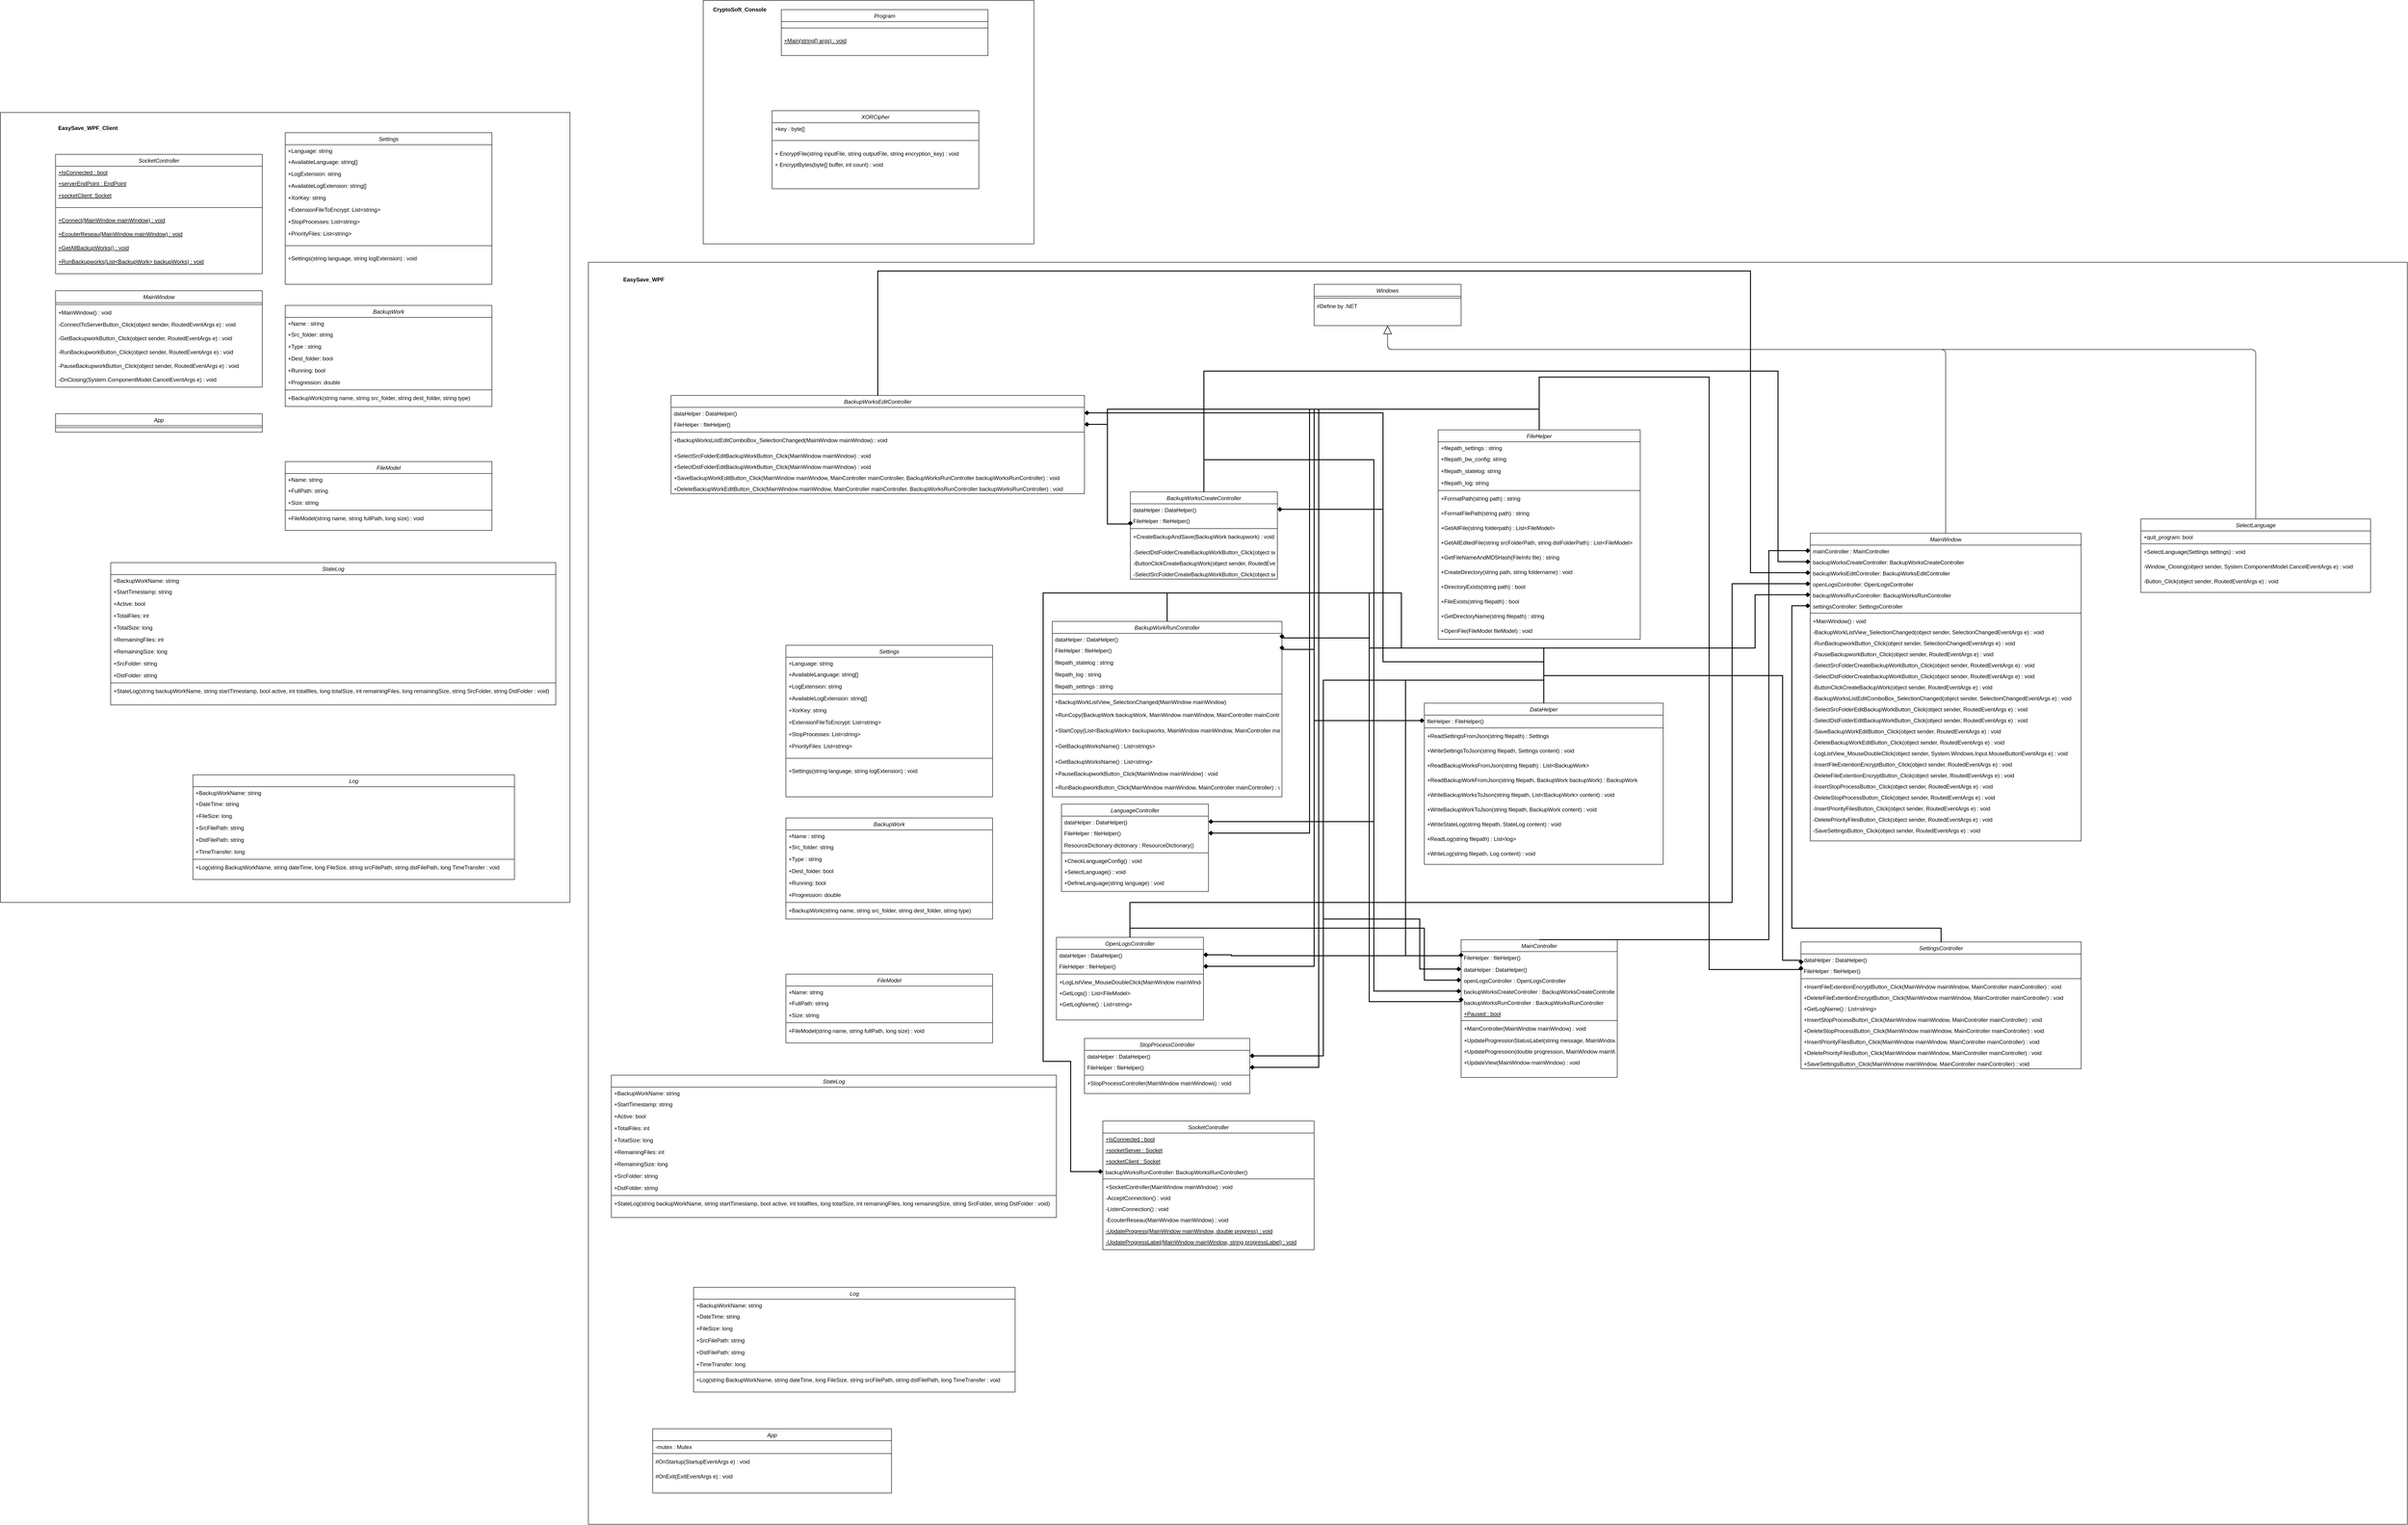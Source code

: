 <mxfile version="13.9.9" type="device"><diagram id="C5RBs43oDa-KdzZeNtuy" name="Page-1"><mxGraphModel dx="1073" dy="4454" grid="1" gridSize="10" guides="1" tooltips="1" connect="1" arrows="1" fold="1" page="1" pageScale="1" pageWidth="827" pageHeight="1169" math="0" shadow="0"><root><mxCell id="WIyWlLk6GJQsqaUBKTNV-0"/><mxCell id="WIyWlLk6GJQsqaUBKTNV-1" parent="WIyWlLk6GJQsqaUBKTNV-0"/><mxCell id="36ciPwiOA2XfLEcqxIDw-87" value="" style="rounded=0;whiteSpace=wrap;html=1;fillColor=none;" vertex="1" parent="WIyWlLk6GJQsqaUBKTNV-1"><mxGeometry x="1390" y="-1990" width="3960" height="2748" as="geometry"/></mxCell><mxCell id="36ciPwiOA2XfLEcqxIDw-50" value="" style="rounded=0;whiteSpace=wrap;html=1;fillColor=none;" vertex="1" parent="WIyWlLk6GJQsqaUBKTNV-1"><mxGeometry x="1640" y="-2560" width="720" height="530" as="geometry"/></mxCell><mxCell id="36ciPwiOA2XfLEcqxIDw-48" value="" style="rounded=0;whiteSpace=wrap;html=1;fillColor=none;" vertex="1" parent="WIyWlLk6GJQsqaUBKTNV-1"><mxGeometry x="110" y="-2316" width="1240" height="1720" as="geometry"/></mxCell><mxCell id="LOYn7Emk8J-fba0Sp2ze-0" value="Settings" style="swimlane;fontStyle=2;align=center;verticalAlign=top;childLayout=stackLayout;horizontal=1;startSize=26;horizontalStack=0;resizeParent=1;resizeLast=0;collapsible=1;marginBottom=0;rounded=0;shadow=0;strokeWidth=1;" parent="WIyWlLk6GJQsqaUBKTNV-1" vertex="1"><mxGeometry x="1820" y="-1156" width="450" height="330" as="geometry"><mxRectangle x="230" y="140" width="160" height="26" as="alternateBounds"/></mxGeometry></mxCell><mxCell id="LOYn7Emk8J-fba0Sp2ze-1" value="+Language: string" style="text;align=left;verticalAlign=top;spacingLeft=4;spacingRight=4;overflow=hidden;rotatable=0;points=[[0,0.5],[1,0.5]];portConstraint=eastwest;" parent="LOYn7Emk8J-fba0Sp2ze-0" vertex="1"><mxGeometry y="26" width="450" height="24" as="geometry"/></mxCell><mxCell id="LOYn7Emk8J-fba0Sp2ze-2" value="+AvailableLanguage: string[]" style="text;align=left;verticalAlign=top;spacingLeft=4;spacingRight=4;overflow=hidden;rotatable=0;points=[[0,0.5],[1,0.5]];portConstraint=eastwest;rounded=0;shadow=0;html=0;" parent="LOYn7Emk8J-fba0Sp2ze-0" vertex="1"><mxGeometry y="50" width="450" height="26" as="geometry"/></mxCell><mxCell id="LOYn7Emk8J-fba0Sp2ze-120" value="+LogExtension: string" style="text;align=left;verticalAlign=top;spacingLeft=4;spacingRight=4;overflow=hidden;rotatable=0;points=[[0,0.5],[1,0.5]];portConstraint=eastwest;rounded=0;shadow=0;html=0;" parent="LOYn7Emk8J-fba0Sp2ze-0" vertex="1"><mxGeometry y="76" width="450" height="26" as="geometry"/></mxCell><mxCell id="LOYn7Emk8J-fba0Sp2ze-121" value="+AvailableLogExtension: string[]" style="text;align=left;verticalAlign=top;spacingLeft=4;spacingRight=4;overflow=hidden;rotatable=0;points=[[0,0.5],[1,0.5]];portConstraint=eastwest;rounded=0;shadow=0;html=0;" parent="LOYn7Emk8J-fba0Sp2ze-0" vertex="1"><mxGeometry y="102" width="450" height="26" as="geometry"/></mxCell><mxCell id="LOYn7Emk8J-fba0Sp2ze-122" value="+XorKey: string" style="text;align=left;verticalAlign=top;spacingLeft=4;spacingRight=4;overflow=hidden;rotatable=0;points=[[0,0.5],[1,0.5]];portConstraint=eastwest;rounded=0;shadow=0;html=0;" parent="LOYn7Emk8J-fba0Sp2ze-0" vertex="1"><mxGeometry y="128" width="450" height="26" as="geometry"/></mxCell><mxCell id="LOYn7Emk8J-fba0Sp2ze-123" value="+ExtensionFileToEncrypt: List&lt;string&gt;" style="text;align=left;verticalAlign=top;spacingLeft=4;spacingRight=4;overflow=hidden;rotatable=0;points=[[0,0.5],[1,0.5]];portConstraint=eastwest;rounded=0;shadow=0;html=0;" parent="LOYn7Emk8J-fba0Sp2ze-0" vertex="1"><mxGeometry y="154" width="450" height="26" as="geometry"/></mxCell><mxCell id="LOYn7Emk8J-fba0Sp2ze-124" value="+StopProcesses: List&lt;string&gt;" style="text;align=left;verticalAlign=top;spacingLeft=4;spacingRight=4;overflow=hidden;rotatable=0;points=[[0,0.5],[1,0.5]];portConstraint=eastwest;rounded=0;shadow=0;html=0;" parent="LOYn7Emk8J-fba0Sp2ze-0" vertex="1"><mxGeometry y="180" width="450" height="26" as="geometry"/></mxCell><mxCell id="LOYn7Emk8J-fba0Sp2ze-125" value="+PriorityFiles: List&lt;string&gt;" style="text;align=left;verticalAlign=top;spacingLeft=4;spacingRight=4;overflow=hidden;rotatable=0;points=[[0,0.5],[1,0.5]];portConstraint=eastwest;rounded=0;shadow=0;html=0;" parent="LOYn7Emk8J-fba0Sp2ze-0" vertex="1"><mxGeometry y="206" width="450" height="26" as="geometry"/></mxCell><mxCell id="LOYn7Emk8J-fba0Sp2ze-3" value="" style="line;html=1;strokeWidth=1;align=left;verticalAlign=middle;spacingTop=-1;spacingLeft=3;spacingRight=3;rotatable=0;labelPosition=right;points=[];portConstraint=eastwest;" parent="LOYn7Emk8J-fba0Sp2ze-0" vertex="1"><mxGeometry y="232" width="450" height="28" as="geometry"/></mxCell><mxCell id="LOYn7Emk8J-fba0Sp2ze-4" value="+Settings(string language, string logExtension) : void" style="text;align=left;verticalAlign=top;spacingLeft=4;spacingRight=4;overflow=hidden;rotatable=0;points=[[0,0.5],[1,0.5]];portConstraint=eastwest;" parent="LOYn7Emk8J-fba0Sp2ze-0" vertex="1"><mxGeometry y="260" width="450" height="40" as="geometry"/></mxCell><mxCell id="LOYn7Emk8J-fba0Sp2ze-5" value="BackupWork" style="swimlane;fontStyle=2;align=center;verticalAlign=top;childLayout=stackLayout;horizontal=1;startSize=26;horizontalStack=0;resizeParent=1;resizeLast=0;collapsible=1;marginBottom=0;rounded=0;shadow=0;strokeWidth=1;" parent="WIyWlLk6GJQsqaUBKTNV-1" vertex="1"><mxGeometry x="1820" y="-780" width="450" height="220" as="geometry"><mxRectangle x="230" y="140" width="160" height="26" as="alternateBounds"/></mxGeometry></mxCell><mxCell id="LOYn7Emk8J-fba0Sp2ze-6" value="+Name : string" style="text;align=left;verticalAlign=top;spacingLeft=4;spacingRight=4;overflow=hidden;rotatable=0;points=[[0,0.5],[1,0.5]];portConstraint=eastwest;" parent="LOYn7Emk8J-fba0Sp2ze-5" vertex="1"><mxGeometry y="26" width="450" height="24" as="geometry"/></mxCell><mxCell id="LOYn7Emk8J-fba0Sp2ze-7" value="+Src_folder: string" style="text;align=left;verticalAlign=top;spacingLeft=4;spacingRight=4;overflow=hidden;rotatable=0;points=[[0,0.5],[1,0.5]];portConstraint=eastwest;rounded=0;shadow=0;html=0;" parent="LOYn7Emk8J-fba0Sp2ze-5" vertex="1"><mxGeometry y="50" width="450" height="26" as="geometry"/></mxCell><mxCell id="LOYn7Emk8J-fba0Sp2ze-8" value="+Type : string" style="text;align=left;verticalAlign=top;spacingLeft=4;spacingRight=4;overflow=hidden;rotatable=0;points=[[0,0.5],[1,0.5]];portConstraint=eastwest;rounded=0;shadow=0;html=0;" parent="LOYn7Emk8J-fba0Sp2ze-5" vertex="1"><mxGeometry y="76" width="450" height="26" as="geometry"/></mxCell><mxCell id="LOYn7Emk8J-fba0Sp2ze-9" value="+Dest_folder: bool" style="text;align=left;verticalAlign=top;spacingLeft=4;spacingRight=4;overflow=hidden;rotatable=0;points=[[0,0.5],[1,0.5]];portConstraint=eastwest;rounded=0;shadow=0;html=0;" parent="LOYn7Emk8J-fba0Sp2ze-5" vertex="1"><mxGeometry y="102" width="450" height="26" as="geometry"/></mxCell><mxCell id="LOYn7Emk8J-fba0Sp2ze-10" value="+Running: bool" style="text;align=left;verticalAlign=top;spacingLeft=4;spacingRight=4;overflow=hidden;rotatable=0;points=[[0,0.5],[1,0.5]];portConstraint=eastwest;rounded=0;shadow=0;html=0;" parent="LOYn7Emk8J-fba0Sp2ze-5" vertex="1"><mxGeometry y="128" width="450" height="26" as="geometry"/></mxCell><mxCell id="LOYn7Emk8J-fba0Sp2ze-11" value="+Progression: double" style="text;align=left;verticalAlign=top;spacingLeft=4;spacingRight=4;overflow=hidden;rotatable=0;points=[[0,0.5],[1,0.5]];portConstraint=eastwest;rounded=0;shadow=0;html=0;" parent="LOYn7Emk8J-fba0Sp2ze-5" vertex="1"><mxGeometry y="154" width="450" height="26" as="geometry"/></mxCell><mxCell id="LOYn7Emk8J-fba0Sp2ze-12" value="" style="line;html=1;strokeWidth=1;align=left;verticalAlign=middle;spacingTop=-1;spacingLeft=3;spacingRight=3;rotatable=0;labelPosition=right;points=[];portConstraint=eastwest;" parent="LOYn7Emk8J-fba0Sp2ze-5" vertex="1"><mxGeometry y="180" width="450" height="8" as="geometry"/></mxCell><mxCell id="LOYn7Emk8J-fba0Sp2ze-13" value="+BackupWork(string name, string src_folder, string dest_folder, string type)" style="text;align=left;verticalAlign=top;spacingLeft=4;spacingRight=4;overflow=hidden;rotatable=0;points=[[0,0.5],[1,0.5]];portConstraint=eastwest;" parent="LOYn7Emk8J-fba0Sp2ze-5" vertex="1"><mxGeometry y="188" width="450" height="32" as="geometry"/></mxCell><mxCell id="LOYn7Emk8J-fba0Sp2ze-15" value="FileModel" style="swimlane;fontStyle=2;align=center;verticalAlign=top;childLayout=stackLayout;horizontal=1;startSize=26;horizontalStack=0;resizeParent=1;resizeLast=0;collapsible=1;marginBottom=0;rounded=0;shadow=0;strokeWidth=1;" parent="WIyWlLk6GJQsqaUBKTNV-1" vertex="1"><mxGeometry x="1820" y="-440" width="450" height="150" as="geometry"><mxRectangle x="230" y="140" width="160" height="26" as="alternateBounds"/></mxGeometry></mxCell><mxCell id="LOYn7Emk8J-fba0Sp2ze-16" value="+Name: string" style="text;align=left;verticalAlign=top;spacingLeft=4;spacingRight=4;overflow=hidden;rotatable=0;points=[[0,0.5],[1,0.5]];portConstraint=eastwest;" parent="LOYn7Emk8J-fba0Sp2ze-15" vertex="1"><mxGeometry y="26" width="450" height="24" as="geometry"/></mxCell><mxCell id="LOYn7Emk8J-fba0Sp2ze-17" value="+FullPath: string" style="text;align=left;verticalAlign=top;spacingLeft=4;spacingRight=4;overflow=hidden;rotatable=0;points=[[0,0.5],[1,0.5]];portConstraint=eastwest;rounded=0;shadow=0;html=0;" parent="LOYn7Emk8J-fba0Sp2ze-15" vertex="1"><mxGeometry y="50" width="450" height="26" as="geometry"/></mxCell><mxCell id="LOYn7Emk8J-fba0Sp2ze-18" value="+Size: string" style="text;align=left;verticalAlign=top;spacingLeft=4;spacingRight=4;overflow=hidden;rotatable=0;points=[[0,0.5],[1,0.5]];portConstraint=eastwest;rounded=0;shadow=0;html=0;" parent="LOYn7Emk8J-fba0Sp2ze-15" vertex="1"><mxGeometry y="76" width="450" height="26" as="geometry"/></mxCell><mxCell id="LOYn7Emk8J-fba0Sp2ze-19" value="" style="line;html=1;strokeWidth=1;align=left;verticalAlign=middle;spacingTop=-1;spacingLeft=3;spacingRight=3;rotatable=0;labelPosition=right;points=[];portConstraint=eastwest;" parent="LOYn7Emk8J-fba0Sp2ze-15" vertex="1"><mxGeometry y="102" width="450" height="8" as="geometry"/></mxCell><mxCell id="LOYn7Emk8J-fba0Sp2ze-20" value="+FileModel(string name, string fullPath, long size) : void" style="text;align=left;verticalAlign=top;spacingLeft=4;spacingRight=4;overflow=hidden;rotatable=0;points=[[0,0.5],[1,0.5]];portConstraint=eastwest;" parent="LOYn7Emk8J-fba0Sp2ze-15" vertex="1"><mxGeometry y="110" width="450" height="40" as="geometry"/></mxCell><mxCell id="LOYn7Emk8J-fba0Sp2ze-21" value="StateLog" style="swimlane;fontStyle=2;align=center;verticalAlign=top;childLayout=stackLayout;horizontal=1;startSize=26;horizontalStack=0;resizeParent=1;resizeLast=0;collapsible=1;marginBottom=0;rounded=0;shadow=0;strokeWidth=1;" parent="WIyWlLk6GJQsqaUBKTNV-1" vertex="1"><mxGeometry x="1440" y="-220" width="969" height="310" as="geometry"><mxRectangle x="230" y="140" width="160" height="26" as="alternateBounds"/></mxGeometry></mxCell><mxCell id="LOYn7Emk8J-fba0Sp2ze-22" value="+BackupWorkName: string" style="text;align=left;verticalAlign=top;spacingLeft=4;spacingRight=4;overflow=hidden;rotatable=0;points=[[0,0.5],[1,0.5]];portConstraint=eastwest;" parent="LOYn7Emk8J-fba0Sp2ze-21" vertex="1"><mxGeometry y="26" width="969" height="24" as="geometry"/></mxCell><mxCell id="LOYn7Emk8J-fba0Sp2ze-23" value="+StartTimestamp: string" style="text;align=left;verticalAlign=top;spacingLeft=4;spacingRight=4;overflow=hidden;rotatable=0;points=[[0,0.5],[1,0.5]];portConstraint=eastwest;rounded=0;shadow=0;html=0;" parent="LOYn7Emk8J-fba0Sp2ze-21" vertex="1"><mxGeometry y="50" width="969" height="26" as="geometry"/></mxCell><mxCell id="LOYn7Emk8J-fba0Sp2ze-24" value="+Active: bool" style="text;align=left;verticalAlign=top;spacingLeft=4;spacingRight=4;overflow=hidden;rotatable=0;points=[[0,0.5],[1,0.5]];portConstraint=eastwest;rounded=0;shadow=0;html=0;" parent="LOYn7Emk8J-fba0Sp2ze-21" vertex="1"><mxGeometry y="76" width="969" height="26" as="geometry"/></mxCell><mxCell id="LOYn7Emk8J-fba0Sp2ze-25" value="+TotalFiles: int" style="text;align=left;verticalAlign=top;spacingLeft=4;spacingRight=4;overflow=hidden;rotatable=0;points=[[0,0.5],[1,0.5]];portConstraint=eastwest;rounded=0;shadow=0;html=0;" parent="LOYn7Emk8J-fba0Sp2ze-21" vertex="1"><mxGeometry y="102" width="969" height="26" as="geometry"/></mxCell><mxCell id="LOYn7Emk8J-fba0Sp2ze-26" value="+TotalSize: long" style="text;align=left;verticalAlign=top;spacingLeft=4;spacingRight=4;overflow=hidden;rotatable=0;points=[[0,0.5],[1,0.5]];portConstraint=eastwest;rounded=0;shadow=0;html=0;" parent="LOYn7Emk8J-fba0Sp2ze-21" vertex="1"><mxGeometry y="128" width="969" height="26" as="geometry"/></mxCell><mxCell id="LOYn7Emk8J-fba0Sp2ze-27" value="+RemainingFiles: int" style="text;align=left;verticalAlign=top;spacingLeft=4;spacingRight=4;overflow=hidden;rotatable=0;points=[[0,0.5],[1,0.5]];portConstraint=eastwest;rounded=0;shadow=0;html=0;" parent="LOYn7Emk8J-fba0Sp2ze-21" vertex="1"><mxGeometry y="154" width="969" height="26" as="geometry"/></mxCell><mxCell id="LOYn7Emk8J-fba0Sp2ze-28" value="+RemainingSize: long" style="text;align=left;verticalAlign=top;spacingLeft=4;spacingRight=4;overflow=hidden;rotatable=0;points=[[0,0.5],[1,0.5]];portConstraint=eastwest;rounded=0;shadow=0;html=0;" parent="LOYn7Emk8J-fba0Sp2ze-21" vertex="1"><mxGeometry y="180" width="969" height="26" as="geometry"/></mxCell><mxCell id="LOYn7Emk8J-fba0Sp2ze-29" value="+SrcFolder: string" style="text;align=left;verticalAlign=top;spacingLeft=4;spacingRight=4;overflow=hidden;rotatable=0;points=[[0,0.5],[1,0.5]];portConstraint=eastwest;rounded=0;shadow=0;html=0;" parent="LOYn7Emk8J-fba0Sp2ze-21" vertex="1"><mxGeometry y="206" width="969" height="26" as="geometry"/></mxCell><mxCell id="LOYn7Emk8J-fba0Sp2ze-30" value="+DstFolder: string" style="text;align=left;verticalAlign=top;spacingLeft=4;spacingRight=4;overflow=hidden;rotatable=0;points=[[0,0.5],[1,0.5]];portConstraint=eastwest;rounded=0;shadow=0;html=0;" parent="LOYn7Emk8J-fba0Sp2ze-21" vertex="1"><mxGeometry y="232" width="969" height="26" as="geometry"/></mxCell><mxCell id="LOYn7Emk8J-fba0Sp2ze-31" value="" style="line;html=1;strokeWidth=1;align=left;verticalAlign=middle;spacingTop=-1;spacingLeft=3;spacingRight=3;rotatable=0;labelPosition=right;points=[];portConstraint=eastwest;" parent="LOYn7Emk8J-fba0Sp2ze-21" vertex="1"><mxGeometry y="258" width="969" height="8" as="geometry"/></mxCell><mxCell id="LOYn7Emk8J-fba0Sp2ze-32" value="+StateLog(string backupWorkName, string startTimestamp, bool active, int totalfiles, long totalSize, int remainingFiles, long remainingSize, string SrcFolder, string DstFolder : void)" style="text;align=left;verticalAlign=top;spacingLeft=4;spacingRight=4;overflow=hidden;rotatable=0;points=[[0,0.5],[1,0.5]];portConstraint=eastwest;rounded=0;shadow=0;html=0;" parent="LOYn7Emk8J-fba0Sp2ze-21" vertex="1"><mxGeometry y="266" width="969" height="26" as="geometry"/></mxCell><mxCell id="LOYn7Emk8J-fba0Sp2ze-33" value="Log" style="swimlane;fontStyle=2;align=center;verticalAlign=top;childLayout=stackLayout;horizontal=1;startSize=26;horizontalStack=0;resizeParent=1;resizeLast=0;collapsible=1;marginBottom=0;rounded=0;shadow=0;strokeWidth=1;" parent="WIyWlLk6GJQsqaUBKTNV-1" vertex="1"><mxGeometry x="1619" y="242" width="700" height="228" as="geometry"><mxRectangle x="230" y="140" width="160" height="26" as="alternateBounds"/></mxGeometry></mxCell><mxCell id="LOYn7Emk8J-fba0Sp2ze-34" value="+BackupWorkName: string" style="text;align=left;verticalAlign=top;spacingLeft=4;spacingRight=4;overflow=hidden;rotatable=0;points=[[0,0.5],[1,0.5]];portConstraint=eastwest;" parent="LOYn7Emk8J-fba0Sp2ze-33" vertex="1"><mxGeometry y="26" width="700" height="24" as="geometry"/></mxCell><mxCell id="LOYn7Emk8J-fba0Sp2ze-35" value="+DateTime: string" style="text;align=left;verticalAlign=top;spacingLeft=4;spacingRight=4;overflow=hidden;rotatable=0;points=[[0,0.5],[1,0.5]];portConstraint=eastwest;rounded=0;shadow=0;html=0;" parent="LOYn7Emk8J-fba0Sp2ze-33" vertex="1"><mxGeometry y="50" width="700" height="26" as="geometry"/></mxCell><mxCell id="LOYn7Emk8J-fba0Sp2ze-36" value="+FileSize: long" style="text;align=left;verticalAlign=top;spacingLeft=4;spacingRight=4;overflow=hidden;rotatable=0;points=[[0,0.5],[1,0.5]];portConstraint=eastwest;rounded=0;shadow=0;html=0;" parent="LOYn7Emk8J-fba0Sp2ze-33" vertex="1"><mxGeometry y="76" width="700" height="26" as="geometry"/></mxCell><mxCell id="LOYn7Emk8J-fba0Sp2ze-37" value="+SrcFilePath: string" style="text;align=left;verticalAlign=top;spacingLeft=4;spacingRight=4;overflow=hidden;rotatable=0;points=[[0,0.5],[1,0.5]];portConstraint=eastwest;rounded=0;shadow=0;html=0;" parent="LOYn7Emk8J-fba0Sp2ze-33" vertex="1"><mxGeometry y="102" width="700" height="26" as="geometry"/></mxCell><mxCell id="LOYn7Emk8J-fba0Sp2ze-38" value="+DstFilePath: string" style="text;align=left;verticalAlign=top;spacingLeft=4;spacingRight=4;overflow=hidden;rotatable=0;points=[[0,0.5],[1,0.5]];portConstraint=eastwest;rounded=0;shadow=0;html=0;" parent="LOYn7Emk8J-fba0Sp2ze-33" vertex="1"><mxGeometry y="128" width="700" height="26" as="geometry"/></mxCell><mxCell id="LOYn7Emk8J-fba0Sp2ze-39" value="+TimeTransfer: long" style="text;align=left;verticalAlign=top;spacingLeft=4;spacingRight=4;overflow=hidden;rotatable=0;points=[[0,0.5],[1,0.5]];portConstraint=eastwest;rounded=0;shadow=0;html=0;" parent="LOYn7Emk8J-fba0Sp2ze-33" vertex="1"><mxGeometry y="154" width="700" height="26" as="geometry"/></mxCell><mxCell id="LOYn7Emk8J-fba0Sp2ze-40" value="" style="line;html=1;strokeWidth=1;align=left;verticalAlign=middle;spacingTop=-1;spacingLeft=3;spacingRight=3;rotatable=0;labelPosition=right;points=[];portConstraint=eastwest;" parent="LOYn7Emk8J-fba0Sp2ze-33" vertex="1"><mxGeometry y="180" width="700" height="8" as="geometry"/></mxCell><mxCell id="LOYn7Emk8J-fba0Sp2ze-41" value="+Log(string BackupWorkName, string dateTime, long FileSize, string srcFilePath, string dstFilePath, long TimeTransfer : void" style="text;align=left;verticalAlign=top;spacingLeft=4;spacingRight=4;overflow=hidden;rotatable=0;points=[[0,0.5],[1,0.5]];portConstraint=eastwest;" parent="LOYn7Emk8J-fba0Sp2ze-33" vertex="1"><mxGeometry y="188" width="700" height="40" as="geometry"/></mxCell><mxCell id="LOYn7Emk8J-fba0Sp2ze-42" value="MainController" style="swimlane;fontStyle=2;align=center;verticalAlign=top;childLayout=stackLayout;horizontal=1;startSize=26;horizontalStack=0;resizeParent=1;resizeLast=0;collapsible=1;marginBottom=0;rounded=0;shadow=0;strokeWidth=1;" parent="WIyWlLk6GJQsqaUBKTNV-1" vertex="1"><mxGeometry x="3290" y="-515" width="340" height="300" as="geometry"><mxRectangle x="230" y="140" width="160" height="26" as="alternateBounds"/></mxGeometry></mxCell><mxCell id="36ciPwiOA2XfLEcqxIDw-23" value="FileHelper : fileHelper()" style="text;align=left;verticalAlign=top;spacingLeft=4;spacingRight=4;overflow=hidden;rotatable=0;points=[[0,0.5],[1,0.5]];portConstraint=eastwest;rounded=0;shadow=0;html=0;" vertex="1" parent="LOYn7Emk8J-fba0Sp2ze-42"><mxGeometry y="26" width="340" height="26" as="geometry"/></mxCell><mxCell id="36ciPwiOA2XfLEcqxIDw-22" value="dataHelper : DataHelper()" style="text;align=left;verticalAlign=top;spacingLeft=4;spacingRight=4;overflow=hidden;rotatable=0;points=[[0,0.5],[1,0.5]];portConstraint=eastwest;" vertex="1" parent="LOYn7Emk8J-fba0Sp2ze-42"><mxGeometry y="52" width="340" height="24" as="geometry"/></mxCell><mxCell id="36ciPwiOA2XfLEcqxIDw-21" value="openLogsController : OpenLogsController" style="text;align=left;verticalAlign=top;spacingLeft=4;spacingRight=4;overflow=hidden;rotatable=0;points=[[0,0.5],[1,0.5]];portConstraint=eastwest;" vertex="1" parent="LOYn7Emk8J-fba0Sp2ze-42"><mxGeometry y="76" width="340" height="24" as="geometry"/></mxCell><mxCell id="36ciPwiOA2XfLEcqxIDw-20" value="backupWorksCreateController : BackupWorksCreateController" style="text;align=left;verticalAlign=top;spacingLeft=4;spacingRight=4;overflow=hidden;rotatable=0;points=[[0,0.5],[1,0.5]];portConstraint=eastwest;" vertex="1" parent="LOYn7Emk8J-fba0Sp2ze-42"><mxGeometry y="100" width="340" height="24" as="geometry"/></mxCell><mxCell id="36ciPwiOA2XfLEcqxIDw-19" value="backupWorksRunController : BackupWorksRunController" style="text;align=left;verticalAlign=top;spacingLeft=4;spacingRight=4;overflow=hidden;rotatable=0;points=[[0,0.5],[1,0.5]];portConstraint=eastwest;" vertex="1" parent="LOYn7Emk8J-fba0Sp2ze-42"><mxGeometry y="124" width="340" height="24" as="geometry"/></mxCell><mxCell id="36ciPwiOA2XfLEcqxIDw-18" value="+Paused : bool" style="text;align=left;verticalAlign=top;spacingLeft=4;spacingRight=4;overflow=hidden;rotatable=0;points=[[0,0.5],[1,0.5]];portConstraint=eastwest;fontStyle=4" vertex="1" parent="LOYn7Emk8J-fba0Sp2ze-42"><mxGeometry y="148" width="340" height="24" as="geometry"/></mxCell><mxCell id="LOYn7Emk8J-fba0Sp2ze-44" value="" style="line;html=1;strokeWidth=1;align=left;verticalAlign=middle;spacingTop=-1;spacingLeft=3;spacingRight=3;rotatable=0;labelPosition=right;points=[];portConstraint=eastwest;" parent="LOYn7Emk8J-fba0Sp2ze-42" vertex="1"><mxGeometry y="172" width="340" height="8" as="geometry"/></mxCell><mxCell id="36ciPwiOA2XfLEcqxIDw-13" value="+MainController(MainWindow mainWindow) : void" style="text;align=left;verticalAlign=top;spacingLeft=4;spacingRight=4;overflow=hidden;rotatable=0;points=[[0,0.5],[1,0.5]];portConstraint=eastwest;" vertex="1" parent="LOYn7Emk8J-fba0Sp2ze-42"><mxGeometry y="180" width="340" height="26" as="geometry"/></mxCell><mxCell id="36ciPwiOA2XfLEcqxIDw-15" value="+UpdateProgressionStatusLabel(string message, MainWindow mainWindow) : void" style="text;align=left;verticalAlign=top;spacingLeft=4;spacingRight=4;overflow=hidden;rotatable=0;points=[[0,0.5],[1,0.5]];portConstraint=eastwest;" vertex="1" parent="LOYn7Emk8J-fba0Sp2ze-42"><mxGeometry y="206" width="340" height="24" as="geometry"/></mxCell><mxCell id="36ciPwiOA2XfLEcqxIDw-14" value="+UpdateProgression(double progression, MainWindow mainWindow) : void" style="text;align=left;verticalAlign=top;spacingLeft=4;spacingRight=4;overflow=hidden;rotatable=0;points=[[0,0.5],[1,0.5]];portConstraint=eastwest;" vertex="1" parent="LOYn7Emk8J-fba0Sp2ze-42"><mxGeometry y="230" width="340" height="24" as="geometry"/></mxCell><mxCell id="36ciPwiOA2XfLEcqxIDw-101" value="+UpdateView(MainWindow mainWindow) : void" style="text;align=left;verticalAlign=top;spacingLeft=4;spacingRight=4;overflow=hidden;rotatable=0;points=[[0,0.5],[1,0.5]];portConstraint=eastwest;" vertex="1" parent="LOYn7Emk8J-fba0Sp2ze-42"><mxGeometry y="254" width="340" height="26" as="geometry"/></mxCell><mxCell id="LOYn7Emk8J-fba0Sp2ze-46" value="LanguageController" style="swimlane;fontStyle=2;align=center;verticalAlign=top;childLayout=stackLayout;horizontal=1;startSize=26;horizontalStack=0;resizeParent=1;resizeLast=0;collapsible=1;marginBottom=0;rounded=0;shadow=0;strokeWidth=1;" parent="WIyWlLk6GJQsqaUBKTNV-1" vertex="1"><mxGeometry x="2420" y="-810" width="320" height="190" as="geometry"><mxRectangle x="230" y="140" width="160" height="26" as="alternateBounds"/></mxGeometry></mxCell><mxCell id="LOYn7Emk8J-fba0Sp2ze-47" value="dataHelper : DataHelper()" style="text;align=left;verticalAlign=top;spacingLeft=4;spacingRight=4;overflow=hidden;rotatable=0;points=[[0,0.5],[1,0.5]];portConstraint=eastwest;" parent="LOYn7Emk8J-fba0Sp2ze-46" vertex="1"><mxGeometry y="26" width="320" height="24" as="geometry"/></mxCell><mxCell id="LOYn7Emk8J-fba0Sp2ze-48" value="FileHelper : fileHelper()" style="text;align=left;verticalAlign=top;spacingLeft=4;spacingRight=4;overflow=hidden;rotatable=0;points=[[0,0.5],[1,0.5]];portConstraint=eastwest;rounded=0;shadow=0;html=0;" parent="LOYn7Emk8J-fba0Sp2ze-46" vertex="1"><mxGeometry y="50" width="320" height="26" as="geometry"/></mxCell><mxCell id="LOYn7Emk8J-fba0Sp2ze-49" value="ResourceDictionary dictionary : ResourceDictionary()" style="text;align=left;verticalAlign=top;spacingLeft=4;spacingRight=4;overflow=hidden;rotatable=0;points=[[0,0.5],[1,0.5]];portConstraint=eastwest;rounded=0;shadow=0;html=0;" parent="LOYn7Emk8J-fba0Sp2ze-46" vertex="1"><mxGeometry y="76" width="320" height="26" as="geometry"/></mxCell><mxCell id="LOYn7Emk8J-fba0Sp2ze-51" value="" style="line;html=1;strokeWidth=1;align=left;verticalAlign=middle;spacingTop=-1;spacingLeft=3;spacingRight=3;rotatable=0;labelPosition=right;points=[];portConstraint=eastwest;" parent="LOYn7Emk8J-fba0Sp2ze-46" vertex="1"><mxGeometry y="102" width="320" height="8" as="geometry"/></mxCell><mxCell id="LOYn7Emk8J-fba0Sp2ze-52" value="+CheckLanguageConfig() : void" style="text;align=left;verticalAlign=top;spacingLeft=4;spacingRight=4;overflow=hidden;rotatable=0;points=[[0,0.5],[1,0.5]];portConstraint=eastwest;" parent="LOYn7Emk8J-fba0Sp2ze-46" vertex="1"><mxGeometry y="110" width="320" height="24" as="geometry"/></mxCell><mxCell id="LOYn7Emk8J-fba0Sp2ze-53" value="+SelectLanguage() : void" style="text;align=left;verticalAlign=top;spacingLeft=4;spacingRight=4;overflow=hidden;rotatable=0;points=[[0,0.5],[1,0.5]];portConstraint=eastwest;" parent="LOYn7Emk8J-fba0Sp2ze-46" vertex="1"><mxGeometry y="134" width="320" height="24" as="geometry"/></mxCell><mxCell id="LOYn7Emk8J-fba0Sp2ze-126" value="+DefineLanguage(string language) : void" style="text;align=left;verticalAlign=top;spacingLeft=4;spacingRight=4;overflow=hidden;rotatable=0;points=[[0,0.5],[1,0.5]];portConstraint=eastwest;" parent="LOYn7Emk8J-fba0Sp2ze-46" vertex="1"><mxGeometry y="158" width="320" height="24" as="geometry"/></mxCell><mxCell id="LOYn7Emk8J-fba0Sp2ze-54" value="BackupWorkRunController" style="swimlane;fontStyle=2;align=center;verticalAlign=top;childLayout=stackLayout;horizontal=1;startSize=26;horizontalStack=0;resizeParent=1;resizeLast=0;collapsible=1;marginBottom=0;rounded=0;shadow=0;strokeWidth=1;" parent="WIyWlLk6GJQsqaUBKTNV-1" vertex="1"><mxGeometry x="2400" y="-1208" width="500" height="382" as="geometry"><mxRectangle x="230" y="140" width="160" height="26" as="alternateBounds"/></mxGeometry></mxCell><mxCell id="LOYn7Emk8J-fba0Sp2ze-55" value="dataHelper : DataHelper()" style="text;align=left;verticalAlign=top;spacingLeft=4;spacingRight=4;overflow=hidden;rotatable=0;points=[[0,0.5],[1,0.5]];portConstraint=eastwest;" parent="LOYn7Emk8J-fba0Sp2ze-54" vertex="1"><mxGeometry y="26" width="500" height="24" as="geometry"/></mxCell><mxCell id="LOYn7Emk8J-fba0Sp2ze-56" value="FileHelper : fileHelper()" style="text;align=left;verticalAlign=top;spacingLeft=4;spacingRight=4;overflow=hidden;rotatable=0;points=[[0,0.5],[1,0.5]];portConstraint=eastwest;rounded=0;shadow=0;html=0;" parent="LOYn7Emk8J-fba0Sp2ze-54" vertex="1"><mxGeometry y="50" width="500" height="26" as="geometry"/></mxCell><mxCell id="LOYn7Emk8J-fba0Sp2ze-57" value="filepath_statelog : string" style="text;align=left;verticalAlign=top;spacingLeft=4;spacingRight=4;overflow=hidden;rotatable=0;points=[[0,0.5],[1,0.5]];portConstraint=eastwest;rounded=0;shadow=0;html=0;" parent="LOYn7Emk8J-fba0Sp2ze-54" vertex="1"><mxGeometry y="76" width="500" height="26" as="geometry"/></mxCell><mxCell id="LOYn7Emk8J-fba0Sp2ze-58" value="filepath_log : string" style="text;align=left;verticalAlign=top;spacingLeft=4;spacingRight=4;overflow=hidden;rotatable=0;points=[[0,0.5],[1,0.5]];portConstraint=eastwest;rounded=0;shadow=0;html=0;" parent="LOYn7Emk8J-fba0Sp2ze-54" vertex="1"><mxGeometry y="102" width="500" height="26" as="geometry"/></mxCell><mxCell id="LOYn7Emk8J-fba0Sp2ze-59" value="filepath_settings : string" style="text;align=left;verticalAlign=top;spacingLeft=4;spacingRight=4;overflow=hidden;rotatable=0;points=[[0,0.5],[1,0.5]];portConstraint=eastwest;rounded=0;shadow=0;html=0;" parent="LOYn7Emk8J-fba0Sp2ze-54" vertex="1"><mxGeometry y="128" width="500" height="26" as="geometry"/></mxCell><mxCell id="LOYn7Emk8J-fba0Sp2ze-62" value="" style="line;html=1;strokeWidth=1;align=left;verticalAlign=middle;spacingTop=-1;spacingLeft=3;spacingRight=3;rotatable=0;labelPosition=right;points=[];portConstraint=eastwest;" parent="LOYn7Emk8J-fba0Sp2ze-54" vertex="1"><mxGeometry y="154" width="500" height="8" as="geometry"/></mxCell><mxCell id="36ciPwiOA2XfLEcqxIDw-3" value="+BackupWorkListView_SelectionChanged(MainWindow mainWindow)" style="text;align=left;verticalAlign=top;spacingLeft=4;spacingRight=4;overflow=hidden;rotatable=0;points=[[0,0.5],[1,0.5]];portConstraint=eastwest;" vertex="1" parent="LOYn7Emk8J-fba0Sp2ze-54"><mxGeometry y="162" width="500" height="28" as="geometry"/></mxCell><mxCell id="36ciPwiOA2XfLEcqxIDw-9" value="+RunCopy(BackupWork backupWork, MainWindow mainWindow, MainController mainController) : void" style="text;align=left;verticalAlign=top;spacingLeft=4;spacingRight=4;overflow=hidden;rotatable=0;points=[[0,0.5],[1,0.5]];portConstraint=eastwest;" vertex="1" parent="LOYn7Emk8J-fba0Sp2ze-54"><mxGeometry y="190" width="500" height="34" as="geometry"/></mxCell><mxCell id="36ciPwiOA2XfLEcqxIDw-8" value="+StartCopy(List&lt;BackupWork&gt; backupworks, MainWindow mainWindow, MainController mainController) : void" style="text;align=left;verticalAlign=top;spacingLeft=4;spacingRight=4;overflow=hidden;rotatable=0;points=[[0,0.5],[1,0.5]];portConstraint=eastwest;" vertex="1" parent="LOYn7Emk8J-fba0Sp2ze-54"><mxGeometry y="224" width="500" height="34" as="geometry"/></mxCell><mxCell id="36ciPwiOA2XfLEcqxIDw-7" value="+GetBackupWorksName() : List&lt;strings&gt;" style="text;align=left;verticalAlign=top;spacingLeft=4;spacingRight=4;overflow=hidden;rotatable=0;points=[[0,0.5],[1,0.5]];portConstraint=eastwest;" vertex="1" parent="LOYn7Emk8J-fba0Sp2ze-54"><mxGeometry y="258" width="500" height="34" as="geometry"/></mxCell><mxCell id="36ciPwiOA2XfLEcqxIDw-6" value="+GetBackupWorksName() : List&lt;string&gt;" style="text;align=left;verticalAlign=top;spacingLeft=4;spacingRight=4;overflow=hidden;rotatable=0;points=[[0,0.5],[1,0.5]];portConstraint=eastwest;" vertex="1" parent="LOYn7Emk8J-fba0Sp2ze-54"><mxGeometry y="292" width="500" height="26" as="geometry"/></mxCell><mxCell id="36ciPwiOA2XfLEcqxIDw-5" value="+PauseBackupworkButton_Click(MainWindow mainWindow) : void" style="text;align=left;verticalAlign=top;spacingLeft=4;spacingRight=4;overflow=hidden;rotatable=0;points=[[0,0.5],[1,0.5]];portConstraint=eastwest;" vertex="1" parent="LOYn7Emk8J-fba0Sp2ze-54"><mxGeometry y="318" width="500" height="30" as="geometry"/></mxCell><mxCell id="36ciPwiOA2XfLEcqxIDw-4" value="+RunBackupworkButton_Click(MainWindow mainWindow, MainController mainController) : void" style="text;align=left;verticalAlign=top;spacingLeft=4;spacingRight=4;overflow=hidden;rotatable=0;points=[[0,0.5],[1,0.5]];portConstraint=eastwest;" vertex="1" parent="LOYn7Emk8J-fba0Sp2ze-54"><mxGeometry y="348" width="500" height="34" as="geometry"/></mxCell><mxCell id="LOYn7Emk8J-fba0Sp2ze-65" value="BackupWorksCreateController" style="swimlane;fontStyle=2;align=center;verticalAlign=top;childLayout=stackLayout;horizontal=1;startSize=26;horizontalStack=0;resizeParent=1;resizeLast=0;collapsible=1;marginBottom=0;rounded=0;shadow=0;strokeWidth=1;" parent="WIyWlLk6GJQsqaUBKTNV-1" vertex="1"><mxGeometry x="2570" y="-1490" width="320" height="190" as="geometry"><mxRectangle x="230" y="140" width="160" height="26" as="alternateBounds"/></mxGeometry></mxCell><mxCell id="LOYn7Emk8J-fba0Sp2ze-66" value="dataHelper : DataHelper()" style="text;align=left;verticalAlign=top;spacingLeft=4;spacingRight=4;overflow=hidden;rotatable=0;points=[[0,0.5],[1,0.5]];portConstraint=eastwest;" parent="LOYn7Emk8J-fba0Sp2ze-65" vertex="1"><mxGeometry y="26" width="320" height="24" as="geometry"/></mxCell><mxCell id="LOYn7Emk8J-fba0Sp2ze-67" value="FileHelper : fileHelper()" style="text;align=left;verticalAlign=top;spacingLeft=4;spacingRight=4;overflow=hidden;rotatable=0;points=[[0,0.5],[1,0.5]];portConstraint=eastwest;rounded=0;shadow=0;html=0;" parent="LOYn7Emk8J-fba0Sp2ze-65" vertex="1"><mxGeometry y="50" width="320" height="26" as="geometry"/></mxCell><mxCell id="LOYn7Emk8J-fba0Sp2ze-70" value="" style="line;html=1;strokeWidth=1;align=left;verticalAlign=middle;spacingTop=-1;spacingLeft=3;spacingRight=3;rotatable=0;labelPosition=right;points=[];portConstraint=eastwest;" parent="LOYn7Emk8J-fba0Sp2ze-65" vertex="1"><mxGeometry y="76" width="320" height="8" as="geometry"/></mxCell><mxCell id="LOYn7Emk8J-fba0Sp2ze-71" value="+CreateBackupAndSave(BackupWork backupwork) : void" style="text;align=left;verticalAlign=top;spacingLeft=4;spacingRight=4;overflow=hidden;rotatable=0;points=[[0,0.5],[1,0.5]];portConstraint=eastwest;" parent="LOYn7Emk8J-fba0Sp2ze-65" vertex="1"><mxGeometry y="84" width="320" height="34" as="geometry"/></mxCell><mxCell id="36ciPwiOA2XfLEcqxIDw-0" value="-SelectDstFolderCreateBackupWorkButton_Click(object sender, RoutedEventArgs e) : void" style="text;align=left;verticalAlign=top;spacingLeft=4;spacingRight=4;overflow=hidden;rotatable=0;points=[[0,0.5],[1,0.5]];portConstraint=eastwest;" vertex="1" parent="LOYn7Emk8J-fba0Sp2ze-65"><mxGeometry y="118" width="320" height="24" as="geometry"/></mxCell><mxCell id="36ciPwiOA2XfLEcqxIDw-2" value="-ButtonClickCreateBackupWork(object sender, RoutedEventArgs e) : void" style="text;align=left;verticalAlign=top;spacingLeft=4;spacingRight=4;overflow=hidden;rotatable=0;points=[[0,0.5],[1,0.5]];portConstraint=eastwest;" vertex="1" parent="LOYn7Emk8J-fba0Sp2ze-65"><mxGeometry y="142" width="320" height="24" as="geometry"/></mxCell><mxCell id="36ciPwiOA2XfLEcqxIDw-1" value="-SelectSrcFolderCreateBackupWorkButton_Click(object sender, RoutedEventArgs e) : void" style="text;align=left;verticalAlign=top;spacingLeft=4;spacingRight=4;overflow=hidden;rotatable=0;points=[[0,0.5],[1,0.5]];portConstraint=eastwest;" vertex="1" parent="LOYn7Emk8J-fba0Sp2ze-65"><mxGeometry y="166" width="320" height="24" as="geometry"/></mxCell><mxCell id="LOYn7Emk8J-fba0Sp2ze-80" value="FileHelper" style="swimlane;fontStyle=2;align=center;verticalAlign=top;childLayout=stackLayout;horizontal=1;startSize=26;horizontalStack=0;resizeParent=1;resizeLast=0;collapsible=1;marginBottom=0;rounded=0;shadow=0;strokeWidth=1;" parent="WIyWlLk6GJQsqaUBKTNV-1" vertex="1"><mxGeometry x="3240" y="-1625" width="440" height="456" as="geometry"><mxRectangle x="230" y="140" width="160" height="26" as="alternateBounds"/></mxGeometry></mxCell><mxCell id="LOYn7Emk8J-fba0Sp2ze-81" value="+filepath_settings : string" style="text;align=left;verticalAlign=top;spacingLeft=4;spacingRight=4;overflow=hidden;rotatable=0;points=[[0,0.5],[1,0.5]];portConstraint=eastwest;" parent="LOYn7Emk8J-fba0Sp2ze-80" vertex="1"><mxGeometry y="26" width="440" height="24" as="geometry"/></mxCell><mxCell id="LOYn7Emk8J-fba0Sp2ze-82" value="+filepath_bw_config: string" style="text;align=left;verticalAlign=top;spacingLeft=4;spacingRight=4;overflow=hidden;rotatable=0;points=[[0,0.5],[1,0.5]];portConstraint=eastwest;rounded=0;shadow=0;html=0;" parent="LOYn7Emk8J-fba0Sp2ze-80" vertex="1"><mxGeometry y="50" width="440" height="26" as="geometry"/></mxCell><mxCell id="LOYn7Emk8J-fba0Sp2ze-83" value="+filepath_statelog: string" style="text;align=left;verticalAlign=top;spacingLeft=4;spacingRight=4;overflow=hidden;rotatable=0;points=[[0,0.5],[1,0.5]];portConstraint=eastwest;rounded=0;shadow=0;html=0;" parent="LOYn7Emk8J-fba0Sp2ze-80" vertex="1"><mxGeometry y="76" width="440" height="26" as="geometry"/></mxCell><mxCell id="LOYn7Emk8J-fba0Sp2ze-84" value="+filepath_log: string" style="text;align=left;verticalAlign=top;spacingLeft=4;spacingRight=4;overflow=hidden;rotatable=0;points=[[0,0.5],[1,0.5]];portConstraint=eastwest;rounded=0;shadow=0;html=0;" parent="LOYn7Emk8J-fba0Sp2ze-80" vertex="1"><mxGeometry y="102" width="440" height="26" as="geometry"/></mxCell><mxCell id="LOYn7Emk8J-fba0Sp2ze-85" value="" style="line;html=1;strokeWidth=1;align=left;verticalAlign=middle;spacingTop=-1;spacingLeft=3;spacingRight=3;rotatable=0;labelPosition=right;points=[];portConstraint=eastwest;" parent="LOYn7Emk8J-fba0Sp2ze-80" vertex="1"><mxGeometry y="128" width="440" height="8" as="geometry"/></mxCell><mxCell id="LOYn7Emk8J-fba0Sp2ze-86" value="+FormatPath(string path) : string" style="text;align=left;verticalAlign=top;spacingLeft=4;spacingRight=4;overflow=hidden;rotatable=0;points=[[0,0.5],[1,0.5]];portConstraint=eastwest;" parent="LOYn7Emk8J-fba0Sp2ze-80" vertex="1"><mxGeometry y="136" width="440" height="32" as="geometry"/></mxCell><mxCell id="LOYn7Emk8J-fba0Sp2ze-87" value="+FormatFilePath(string path) : string" style="text;align=left;verticalAlign=top;spacingLeft=4;spacingRight=4;overflow=hidden;rotatable=0;points=[[0,0.5],[1,0.5]];portConstraint=eastwest;" parent="LOYn7Emk8J-fba0Sp2ze-80" vertex="1"><mxGeometry y="168" width="440" height="32" as="geometry"/></mxCell><mxCell id="LOYn7Emk8J-fba0Sp2ze-88" value="+GetAllFile(string folderpath) : List&lt;FileModel&gt;" style="text;align=left;verticalAlign=top;spacingLeft=4;spacingRight=4;overflow=hidden;rotatable=0;points=[[0,0.5],[1,0.5]];portConstraint=eastwest;" parent="LOYn7Emk8J-fba0Sp2ze-80" vertex="1"><mxGeometry y="200" width="440" height="32" as="geometry"/></mxCell><mxCell id="LOYn7Emk8J-fba0Sp2ze-89" value="+GetAllEditedFile(string srcFolderPath, string dstFolderPath) : List&lt;FileModel&gt;" style="text;align=left;verticalAlign=top;spacingLeft=4;spacingRight=4;overflow=hidden;rotatable=0;points=[[0,0.5],[1,0.5]];portConstraint=eastwest;" parent="LOYn7Emk8J-fba0Sp2ze-80" vertex="1"><mxGeometry y="232" width="440" height="32" as="geometry"/></mxCell><mxCell id="LOYn7Emk8J-fba0Sp2ze-90" value="+GetFileNameAndMD5Hash(FileInfo file) : string" style="text;align=left;verticalAlign=top;spacingLeft=4;spacingRight=4;overflow=hidden;rotatable=0;points=[[0,0.5],[1,0.5]];portConstraint=eastwest;" parent="LOYn7Emk8J-fba0Sp2ze-80" vertex="1"><mxGeometry y="264" width="440" height="32" as="geometry"/></mxCell><mxCell id="LOYn7Emk8J-fba0Sp2ze-91" value="+CreateDirectory(string path, string foldername) : void" style="text;align=left;verticalAlign=top;spacingLeft=4;spacingRight=4;overflow=hidden;rotatable=0;points=[[0,0.5],[1,0.5]];portConstraint=eastwest;" parent="LOYn7Emk8J-fba0Sp2ze-80" vertex="1"><mxGeometry y="296" width="440" height="32" as="geometry"/></mxCell><mxCell id="LOYn7Emk8J-fba0Sp2ze-92" value="+DirectoryExists(string path) : bool" style="text;align=left;verticalAlign=top;spacingLeft=4;spacingRight=4;overflow=hidden;rotatable=0;points=[[0,0.5],[1,0.5]];portConstraint=eastwest;" parent="LOYn7Emk8J-fba0Sp2ze-80" vertex="1"><mxGeometry y="328" width="440" height="32" as="geometry"/></mxCell><mxCell id="LOYn7Emk8J-fba0Sp2ze-93" value="+FileExists(string filepath) : bool" style="text;align=left;verticalAlign=top;spacingLeft=4;spacingRight=4;overflow=hidden;rotatable=0;points=[[0,0.5],[1,0.5]];portConstraint=eastwest;" parent="LOYn7Emk8J-fba0Sp2ze-80" vertex="1"><mxGeometry y="360" width="440" height="32" as="geometry"/></mxCell><mxCell id="LOYn7Emk8J-fba0Sp2ze-204" value="+GetDirectoryName(string filepath) : string" style="text;align=left;verticalAlign=top;spacingLeft=4;spacingRight=4;overflow=hidden;rotatable=0;points=[[0,0.5],[1,0.5]];portConstraint=eastwest;" parent="LOYn7Emk8J-fba0Sp2ze-80" vertex="1"><mxGeometry y="392" width="440" height="32" as="geometry"/></mxCell><mxCell id="LOYn7Emk8J-fba0Sp2ze-205" value="+OpenFile(FileModel fileModel) : void" style="text;align=left;verticalAlign=top;spacingLeft=4;spacingRight=4;overflow=hidden;rotatable=0;points=[[0,0.5],[1,0.5]];portConstraint=eastwest;" parent="LOYn7Emk8J-fba0Sp2ze-80" vertex="1"><mxGeometry y="424" width="440" height="32" as="geometry"/></mxCell><mxCell id="LOYn7Emk8J-fba0Sp2ze-131" value="OpenLogsController" style="swimlane;fontStyle=2;align=center;verticalAlign=top;childLayout=stackLayout;horizontal=1;startSize=26;horizontalStack=0;resizeParent=1;resizeLast=0;collapsible=1;marginBottom=0;rounded=0;shadow=0;strokeWidth=1;" parent="WIyWlLk6GJQsqaUBKTNV-1" vertex="1"><mxGeometry x="2409" y="-520" width="320" height="180" as="geometry"><mxRectangle x="230" y="140" width="160" height="26" as="alternateBounds"/></mxGeometry></mxCell><mxCell id="LOYn7Emk8J-fba0Sp2ze-132" value="dataHelper : DataHelper()" style="text;align=left;verticalAlign=top;spacingLeft=4;spacingRight=4;overflow=hidden;rotatable=0;points=[[0,0.5],[1,0.5]];portConstraint=eastwest;" parent="LOYn7Emk8J-fba0Sp2ze-131" vertex="1"><mxGeometry y="26" width="320" height="24" as="geometry"/></mxCell><mxCell id="LOYn7Emk8J-fba0Sp2ze-133" value="FileHelper : fileHelper()" style="text;align=left;verticalAlign=top;spacingLeft=4;spacingRight=4;overflow=hidden;rotatable=0;points=[[0,0.5],[1,0.5]];portConstraint=eastwest;rounded=0;shadow=0;html=0;" parent="LOYn7Emk8J-fba0Sp2ze-131" vertex="1"><mxGeometry y="50" width="320" height="26" as="geometry"/></mxCell><mxCell id="LOYn7Emk8J-fba0Sp2ze-135" value="" style="line;html=1;strokeWidth=1;align=left;verticalAlign=middle;spacingTop=-1;spacingLeft=3;spacingRight=3;rotatable=0;labelPosition=right;points=[];portConstraint=eastwest;" parent="LOYn7Emk8J-fba0Sp2ze-131" vertex="1"><mxGeometry y="76" width="320" height="8" as="geometry"/></mxCell><mxCell id="36ciPwiOA2XfLEcqxIDw-24" value="+LogListView_MouseDoubleClick(MainWindow mainWindow) : void" style="text;align=left;verticalAlign=top;spacingLeft=4;spacingRight=4;overflow=hidden;rotatable=0;points=[[0,0.5],[1,0.5]];portConstraint=eastwest;" vertex="1" parent="LOYn7Emk8J-fba0Sp2ze-131"><mxGeometry y="84" width="320" height="24" as="geometry"/></mxCell><mxCell id="LOYn7Emk8J-fba0Sp2ze-137" value="+GetLogs() : List&lt;FileModel&gt;" style="text;align=left;verticalAlign=top;spacingLeft=4;spacingRight=4;overflow=hidden;rotatable=0;points=[[0,0.5],[1,0.5]];portConstraint=eastwest;" parent="LOYn7Emk8J-fba0Sp2ze-131" vertex="1"><mxGeometry y="108" width="320" height="24" as="geometry"/></mxCell><mxCell id="LOYn7Emk8J-fba0Sp2ze-138" value="+GetLogName() : List&lt;string&gt;" style="text;align=left;verticalAlign=top;spacingLeft=4;spacingRight=4;overflow=hidden;rotatable=0;points=[[0,0.5],[1,0.5]];portConstraint=eastwest;" parent="LOYn7Emk8J-fba0Sp2ze-131" vertex="1"><mxGeometry y="132" width="320" height="24" as="geometry"/></mxCell><mxCell id="LOYn7Emk8J-fba0Sp2ze-139" value="StopProcessController" style="swimlane;fontStyle=2;align=center;verticalAlign=top;childLayout=stackLayout;horizontal=1;startSize=26;horizontalStack=0;resizeParent=1;resizeLast=0;collapsible=1;marginBottom=0;rounded=0;shadow=0;strokeWidth=1;" parent="WIyWlLk6GJQsqaUBKTNV-1" vertex="1"><mxGeometry x="2470" y="-300" width="360" height="120" as="geometry"><mxRectangle x="230" y="140" width="160" height="26" as="alternateBounds"/></mxGeometry></mxCell><mxCell id="LOYn7Emk8J-fba0Sp2ze-140" value="dataHelper : DataHelper()" style="text;align=left;verticalAlign=top;spacingLeft=4;spacingRight=4;overflow=hidden;rotatable=0;points=[[0,0.5],[1,0.5]];portConstraint=eastwest;" parent="LOYn7Emk8J-fba0Sp2ze-139" vertex="1"><mxGeometry y="26" width="360" height="24" as="geometry"/></mxCell><mxCell id="LOYn7Emk8J-fba0Sp2ze-141" value="FileHelper : fileHelper()" style="text;align=left;verticalAlign=top;spacingLeft=4;spacingRight=4;overflow=hidden;rotatable=0;points=[[0,0.5],[1,0.5]];portConstraint=eastwest;rounded=0;shadow=0;html=0;" parent="LOYn7Emk8J-fba0Sp2ze-139" vertex="1"><mxGeometry y="50" width="360" height="26" as="geometry"/></mxCell><mxCell id="LOYn7Emk8J-fba0Sp2ze-142" value="" style="line;html=1;strokeWidth=1;align=left;verticalAlign=middle;spacingTop=-1;spacingLeft=3;spacingRight=3;rotatable=0;labelPosition=right;points=[];portConstraint=eastwest;" parent="LOYn7Emk8J-fba0Sp2ze-139" vertex="1"><mxGeometry y="76" width="360" height="8" as="geometry"/></mxCell><mxCell id="LOYn7Emk8J-fba0Sp2ze-143" value="+StopProcessController(MainWindow mainWindows) : void" style="text;align=left;verticalAlign=top;spacingLeft=4;spacingRight=4;overflow=hidden;rotatable=0;points=[[0,0.5],[1,0.5]];portConstraint=eastwest;" parent="LOYn7Emk8J-fba0Sp2ze-139" vertex="1"><mxGeometry y="84" width="360" height="24" as="geometry"/></mxCell><mxCell id="LOYn7Emk8J-fba0Sp2ze-152" value="MainWindow" style="swimlane;fontStyle=2;align=center;verticalAlign=top;childLayout=stackLayout;horizontal=1;startSize=26;horizontalStack=0;resizeParent=1;resizeLast=0;collapsible=1;marginBottom=0;rounded=0;shadow=0;strokeWidth=1;" parent="WIyWlLk6GJQsqaUBKTNV-1" vertex="1"><mxGeometry x="4050" y="-1400" width="590" height="670" as="geometry"><mxRectangle x="230" y="140" width="160" height="26" as="alternateBounds"/></mxGeometry></mxCell><mxCell id="LOYn7Emk8J-fba0Sp2ze-164" value="mainController : MainController" style="text;align=left;verticalAlign=top;spacingLeft=4;spacingRight=4;overflow=hidden;rotatable=0;points=[[0,0.5],[1,0.5]];portConstraint=eastwest;fontStyle=0" parent="LOYn7Emk8J-fba0Sp2ze-152" vertex="1"><mxGeometry y="26" width="590" height="24" as="geometry"/></mxCell><mxCell id="36ciPwiOA2XfLEcqxIDw-39" value="backupWorksCreateController: BackupWorksCreateController" style="text;align=left;verticalAlign=top;spacingLeft=4;spacingRight=4;overflow=hidden;rotatable=0;points=[[0,0.5],[1,0.5]];portConstraint=eastwest;fontStyle=0" vertex="1" parent="LOYn7Emk8J-fba0Sp2ze-152"><mxGeometry y="50" width="590" height="24" as="geometry"/></mxCell><mxCell id="36ciPwiOA2XfLEcqxIDw-40" value="backupWorksEditController: BackupWorksEditController" style="text;align=left;verticalAlign=top;spacingLeft=4;spacingRight=4;overflow=hidden;rotatable=0;points=[[0,0.5],[1,0.5]];portConstraint=eastwest;fontStyle=0" vertex="1" parent="LOYn7Emk8J-fba0Sp2ze-152"><mxGeometry y="74" width="590" height="24" as="geometry"/></mxCell><mxCell id="36ciPwiOA2XfLEcqxIDw-42" value="openLogsController: OpenLogsController" style="text;align=left;verticalAlign=top;spacingLeft=4;spacingRight=4;overflow=hidden;rotatable=0;points=[[0,0.5],[1,0.5]];portConstraint=eastwest;fontStyle=0" vertex="1" parent="LOYn7Emk8J-fba0Sp2ze-152"><mxGeometry y="98" width="590" height="24" as="geometry"/></mxCell><mxCell id="36ciPwiOA2XfLEcqxIDw-45" value="backupWorksRunController: BackupWorksRunController" style="text;align=left;verticalAlign=top;spacingLeft=4;spacingRight=4;overflow=hidden;rotatable=0;points=[[0,0.5],[1,0.5]];portConstraint=eastwest;fontStyle=0" vertex="1" parent="LOYn7Emk8J-fba0Sp2ze-152"><mxGeometry y="122" width="590" height="24" as="geometry"/></mxCell><mxCell id="36ciPwiOA2XfLEcqxIDw-44" value="settingsController: SettingsController" style="text;align=left;verticalAlign=top;spacingLeft=4;spacingRight=4;overflow=hidden;rotatable=0;points=[[0,0.5],[1,0.5]];portConstraint=eastwest;fontStyle=0" vertex="1" parent="LOYn7Emk8J-fba0Sp2ze-152"><mxGeometry y="146" width="590" height="24" as="geometry"/></mxCell><mxCell id="LOYn7Emk8J-fba0Sp2ze-155" value="" style="line;html=1;strokeWidth=1;align=left;verticalAlign=middle;spacingTop=-1;spacingLeft=3;spacingRight=3;rotatable=0;labelPosition=right;points=[];portConstraint=eastwest;" parent="LOYn7Emk8J-fba0Sp2ze-152" vertex="1"><mxGeometry y="170" width="590" height="8" as="geometry"/></mxCell><mxCell id="LOYn7Emk8J-fba0Sp2ze-156" value="+MainWindow() : void" style="text;align=left;verticalAlign=top;spacingLeft=4;spacingRight=4;overflow=hidden;rotatable=0;points=[[0,0.5],[1,0.5]];portConstraint=eastwest;" parent="LOYn7Emk8J-fba0Sp2ze-152" vertex="1"><mxGeometry y="178" width="590" height="24" as="geometry"/></mxCell><mxCell id="36ciPwiOA2XfLEcqxIDw-46" value="-BackupWorkListView_SelectionChanged(object sender, SelectionChangedEventArgs e) : void" style="text;align=left;verticalAlign=top;spacingLeft=4;spacingRight=4;overflow=hidden;rotatable=0;points=[[0,0.5],[1,0.5]];portConstraint=eastwest;" vertex="1" parent="LOYn7Emk8J-fba0Sp2ze-152"><mxGeometry y="202" width="590" height="24" as="geometry"/></mxCell><mxCell id="36ciPwiOA2XfLEcqxIDw-47" value="-RunBackupworkButton_Click(object sender, SelectionChangedEventArgs e) : void" style="text;align=left;verticalAlign=top;spacingLeft=4;spacingRight=4;overflow=hidden;rotatable=0;points=[[0,0.5],[1,0.5]];portConstraint=eastwest;" vertex="1" parent="LOYn7Emk8J-fba0Sp2ze-152"><mxGeometry y="226" width="590" height="24" as="geometry"/></mxCell><mxCell id="LOYn7Emk8J-fba0Sp2ze-187" value="-PauseBackupworkButton_Click(object sender, RoutedEventArgs e) : void" style="text;align=left;verticalAlign=top;spacingLeft=4;spacingRight=4;overflow=hidden;rotatable=0;points=[[0,0.5],[1,0.5]];portConstraint=eastwest;" parent="LOYn7Emk8J-fba0Sp2ze-152" vertex="1"><mxGeometry y="250" width="590" height="24" as="geometry"/></mxCell><mxCell id="LOYn7Emk8J-fba0Sp2ze-188" value="-SelectSrcFolderCreateBackupWorkButton_Click(object sender, RoutedEventArgs e) : void" style="text;align=left;verticalAlign=top;spacingLeft=4;spacingRight=4;overflow=hidden;rotatable=0;points=[[0,0.5],[1,0.5]];portConstraint=eastwest;" parent="LOYn7Emk8J-fba0Sp2ze-152" vertex="1"><mxGeometry y="274" width="590" height="24" as="geometry"/></mxCell><mxCell id="LOYn7Emk8J-fba0Sp2ze-190" value="-SelectDstFolderCreateBackupWorkButton_Click(object sender, RoutedEventArgs e) : void" style="text;align=left;verticalAlign=top;spacingLeft=4;spacingRight=4;overflow=hidden;rotatable=0;points=[[0,0.5],[1,0.5]];portConstraint=eastwest;" parent="LOYn7Emk8J-fba0Sp2ze-152" vertex="1"><mxGeometry y="298" width="590" height="24" as="geometry"/></mxCell><mxCell id="LOYn7Emk8J-fba0Sp2ze-192" value="-ButtonClickCreateBackupWork(object sender, RoutedEventArgs e) : void" style="text;align=left;verticalAlign=top;spacingLeft=4;spacingRight=4;overflow=hidden;rotatable=0;points=[[0,0.5],[1,0.5]];portConstraint=eastwest;" parent="LOYn7Emk8J-fba0Sp2ze-152" vertex="1"><mxGeometry y="322" width="590" height="24" as="geometry"/></mxCell><mxCell id="LOYn7Emk8J-fba0Sp2ze-193" value="-BackupWorksListEditComboBox_SelectionChanged(object sender, SelectionChangedEventArgs e) : void" style="text;align=left;verticalAlign=top;spacingLeft=4;spacingRight=4;overflow=hidden;rotatable=0;points=[[0,0.5],[1,0.5]];portConstraint=eastwest;" parent="LOYn7Emk8J-fba0Sp2ze-152" vertex="1"><mxGeometry y="346" width="590" height="24" as="geometry"/></mxCell><mxCell id="LOYn7Emk8J-fba0Sp2ze-191" value="-SelectSrcFolderEditBackupWorkButton_Click(object sender, RoutedEventArgs e) : void" style="text;align=left;verticalAlign=top;spacingLeft=4;spacingRight=4;overflow=hidden;rotatable=0;points=[[0,0.5],[1,0.5]];portConstraint=eastwest;" parent="LOYn7Emk8J-fba0Sp2ze-152" vertex="1"><mxGeometry y="370" width="590" height="24" as="geometry"/></mxCell><mxCell id="LOYn7Emk8J-fba0Sp2ze-194" value="-SelectDstFolderEditBackupWorkButton_Click(object sender, RoutedEventArgs e) : void" style="text;align=left;verticalAlign=top;spacingLeft=4;spacingRight=4;overflow=hidden;rotatable=0;points=[[0,0.5],[1,0.5]];portConstraint=eastwest;" parent="LOYn7Emk8J-fba0Sp2ze-152" vertex="1"><mxGeometry y="394" width="590" height="24" as="geometry"/></mxCell><mxCell id="LOYn7Emk8J-fba0Sp2ze-198" value="-SaveBackupWorkEditButton_Click(object sender, RoutedEventArgs e) : void" style="text;align=left;verticalAlign=top;spacingLeft=4;spacingRight=4;overflow=hidden;rotatable=0;points=[[0,0.5],[1,0.5]];portConstraint=eastwest;" parent="LOYn7Emk8J-fba0Sp2ze-152" vertex="1"><mxGeometry y="418" width="590" height="24" as="geometry"/></mxCell><mxCell id="LOYn7Emk8J-fba0Sp2ze-202" value="-DeleteBackupWorkEditButton_Click(object sender, RoutedEventArgs e) : void" style="text;align=left;verticalAlign=top;spacingLeft=4;spacingRight=4;overflow=hidden;rotatable=0;points=[[0,0.5],[1,0.5]];portConstraint=eastwest;" parent="LOYn7Emk8J-fba0Sp2ze-152" vertex="1"><mxGeometry y="442" width="590" height="24" as="geometry"/></mxCell><mxCell id="LOYn7Emk8J-fba0Sp2ze-196" value="-LogListView_MouseDoubleClick(object sender, System.Windows.Input.MouseButtonEventArgs e) : void" style="text;align=left;verticalAlign=top;spacingLeft=4;spacingRight=4;overflow=hidden;rotatable=0;points=[[0,0.5],[1,0.5]];portConstraint=eastwest;" parent="LOYn7Emk8J-fba0Sp2ze-152" vertex="1"><mxGeometry y="466" width="590" height="24" as="geometry"/></mxCell><mxCell id="LOYn7Emk8J-fba0Sp2ze-203" value="-InsertFileExtentionEncryptButton_Click(object sender, RoutedEventArgs e) : void" style="text;align=left;verticalAlign=top;spacingLeft=4;spacingRight=4;overflow=hidden;rotatable=0;points=[[0,0.5],[1,0.5]];portConstraint=eastwest;" parent="LOYn7Emk8J-fba0Sp2ze-152" vertex="1"><mxGeometry y="490" width="590" height="24" as="geometry"/></mxCell><mxCell id="LOYn7Emk8J-fba0Sp2ze-197" value="-DeleteFileExtentionEncryptButton_Click(object sender, RoutedEventArgs e) : void" style="text;align=left;verticalAlign=top;spacingLeft=4;spacingRight=4;overflow=hidden;rotatable=0;points=[[0,0.5],[1,0.5]];portConstraint=eastwest;" parent="LOYn7Emk8J-fba0Sp2ze-152" vertex="1"><mxGeometry y="514" width="590" height="24" as="geometry"/></mxCell><mxCell id="LOYn7Emk8J-fba0Sp2ze-199" value="-InsertStopProcessButton_Click(object sender, RoutedEventArgs e) : void" style="text;align=left;verticalAlign=top;spacingLeft=4;spacingRight=4;overflow=hidden;rotatable=0;points=[[0,0.5],[1,0.5]];portConstraint=eastwest;" parent="LOYn7Emk8J-fba0Sp2ze-152" vertex="1"><mxGeometry y="538" width="590" height="24" as="geometry"/></mxCell><mxCell id="LOYn7Emk8J-fba0Sp2ze-201" value="-DeleteStopProcessButton_Click(object sender, RoutedEventArgs e) : void" style="text;align=left;verticalAlign=top;spacingLeft=4;spacingRight=4;overflow=hidden;rotatable=0;points=[[0,0.5],[1,0.5]];portConstraint=eastwest;" parent="LOYn7Emk8J-fba0Sp2ze-152" vertex="1"><mxGeometry y="562" width="590" height="24" as="geometry"/></mxCell><mxCell id="LOYn7Emk8J-fba0Sp2ze-200" value="-InsertPriorityFilesButton_Click(object sender, RoutedEventArgs e) : void" style="text;align=left;verticalAlign=top;spacingLeft=4;spacingRight=4;overflow=hidden;rotatable=0;points=[[0,0.5],[1,0.5]];portConstraint=eastwest;" parent="LOYn7Emk8J-fba0Sp2ze-152" vertex="1"><mxGeometry y="586" width="590" height="24" as="geometry"/></mxCell><mxCell id="LOYn7Emk8J-fba0Sp2ze-195" value="-DeletePriorityFilesButton_Click(object sender, RoutedEventArgs e) : void" style="text;align=left;verticalAlign=top;spacingLeft=4;spacingRight=4;overflow=hidden;rotatable=0;points=[[0,0.5],[1,0.5]];portConstraint=eastwest;" parent="LOYn7Emk8J-fba0Sp2ze-152" vertex="1"><mxGeometry y="610" width="590" height="24" as="geometry"/></mxCell><mxCell id="LOYn7Emk8J-fba0Sp2ze-189" value="-SaveSettingsButton_Click(object sender, RoutedEventArgs e) : void" style="text;align=left;verticalAlign=top;spacingLeft=4;spacingRight=4;overflow=hidden;rotatable=0;points=[[0,0.5],[1,0.5]];portConstraint=eastwest;" parent="LOYn7Emk8J-fba0Sp2ze-152" vertex="1"><mxGeometry y="634" width="590" height="24" as="geometry"/></mxCell><mxCell id="LOYn7Emk8J-fba0Sp2ze-206" value="DataHelper" style="swimlane;fontStyle=2;align=center;verticalAlign=top;childLayout=stackLayout;horizontal=1;startSize=26;horizontalStack=0;resizeParent=1;resizeLast=0;collapsible=1;marginBottom=0;rounded=0;shadow=0;strokeWidth=1;" parent="WIyWlLk6GJQsqaUBKTNV-1" vertex="1"><mxGeometry x="3210" y="-1030" width="520" height="351" as="geometry"><mxRectangle x="230" y="140" width="160" height="26" as="alternateBounds"/></mxGeometry></mxCell><mxCell id="LOYn7Emk8J-fba0Sp2ze-207" value="fileHelper : FileHelper()" style="text;align=left;verticalAlign=top;spacingLeft=4;spacingRight=4;overflow=hidden;rotatable=0;points=[[0,0.5],[1,0.5]];portConstraint=eastwest;" parent="LOYn7Emk8J-fba0Sp2ze-206" vertex="1"><mxGeometry y="26" width="520" height="24" as="geometry"/></mxCell><mxCell id="LOYn7Emk8J-fba0Sp2ze-211" value="" style="line;html=1;strokeWidth=1;align=left;verticalAlign=middle;spacingTop=-1;spacingLeft=3;spacingRight=3;rotatable=0;labelPosition=right;points=[];portConstraint=eastwest;" parent="LOYn7Emk8J-fba0Sp2ze-206" vertex="1"><mxGeometry y="50" width="520" height="8" as="geometry"/></mxCell><mxCell id="LOYn7Emk8J-fba0Sp2ze-212" value="+ReadSettingsFromJson(string filepath) : Settings" style="text;align=left;verticalAlign=top;spacingLeft=4;spacingRight=4;overflow=hidden;rotatable=0;points=[[0,0.5],[1,0.5]];portConstraint=eastwest;" parent="LOYn7Emk8J-fba0Sp2ze-206" vertex="1"><mxGeometry y="58" width="520" height="32" as="geometry"/></mxCell><mxCell id="LOYn7Emk8J-fba0Sp2ze-213" value="+WriteSettingsToJson(string filepath, Settings content) : void" style="text;align=left;verticalAlign=top;spacingLeft=4;spacingRight=4;overflow=hidden;rotatable=0;points=[[0,0.5],[1,0.5]];portConstraint=eastwest;" parent="LOYn7Emk8J-fba0Sp2ze-206" vertex="1"><mxGeometry y="90" width="520" height="32" as="geometry"/></mxCell><mxCell id="LOYn7Emk8J-fba0Sp2ze-214" value="+ReadBackupWorksFromJson(string filepath) : List&lt;BackupWork&gt;" style="text;align=left;verticalAlign=top;spacingLeft=4;spacingRight=4;overflow=hidden;rotatable=0;points=[[0,0.5],[1,0.5]];portConstraint=eastwest;" parent="LOYn7Emk8J-fba0Sp2ze-206" vertex="1"><mxGeometry y="122" width="520" height="32" as="geometry"/></mxCell><mxCell id="LOYn7Emk8J-fba0Sp2ze-215" value="+ReadBackupWorkFromJson(string filepath, BackupWork backupWork) : BackupWork" style="text;align=left;verticalAlign=top;spacingLeft=4;spacingRight=4;overflow=hidden;rotatable=0;points=[[0,0.5],[1,0.5]];portConstraint=eastwest;" parent="LOYn7Emk8J-fba0Sp2ze-206" vertex="1"><mxGeometry y="154" width="520" height="32" as="geometry"/></mxCell><mxCell id="LOYn7Emk8J-fba0Sp2ze-216" value="+WriteBackupWorksToJson(string filepath, List&lt;BackupWork&gt; content) : void" style="text;align=left;verticalAlign=top;spacingLeft=4;spacingRight=4;overflow=hidden;rotatable=0;points=[[0,0.5],[1,0.5]];portConstraint=eastwest;" parent="LOYn7Emk8J-fba0Sp2ze-206" vertex="1"><mxGeometry y="186" width="520" height="32" as="geometry"/></mxCell><mxCell id="LOYn7Emk8J-fba0Sp2ze-217" value="+WriteBackupWorkToJson(string filepath, BackupWork content) : void" style="text;align=left;verticalAlign=top;spacingLeft=4;spacingRight=4;overflow=hidden;rotatable=0;points=[[0,0.5],[1,0.5]];portConstraint=eastwest;" parent="LOYn7Emk8J-fba0Sp2ze-206" vertex="1"><mxGeometry y="218" width="520" height="32" as="geometry"/></mxCell><mxCell id="LOYn7Emk8J-fba0Sp2ze-218" value="+WriteStateLog(string filepath, StateLog content) : void" style="text;align=left;verticalAlign=top;spacingLeft=4;spacingRight=4;overflow=hidden;rotatable=0;points=[[0,0.5],[1,0.5]];portConstraint=eastwest;" parent="LOYn7Emk8J-fba0Sp2ze-206" vertex="1"><mxGeometry y="250" width="520" height="32" as="geometry"/></mxCell><mxCell id="LOYn7Emk8J-fba0Sp2ze-219" value="+ReadLog(string filepath) : List&lt;log&gt;" style="text;align=left;verticalAlign=top;spacingLeft=4;spacingRight=4;overflow=hidden;rotatable=0;points=[[0,0.5],[1,0.5]];portConstraint=eastwest;" parent="LOYn7Emk8J-fba0Sp2ze-206" vertex="1"><mxGeometry y="282" width="520" height="32" as="geometry"/></mxCell><mxCell id="LOYn7Emk8J-fba0Sp2ze-220" value="+WriteLog(string filepath, Log content) : void" style="text;align=left;verticalAlign=top;spacingLeft=4;spacingRight=4;overflow=hidden;rotatable=0;points=[[0,0.5],[1,0.5]];portConstraint=eastwest;" parent="LOYn7Emk8J-fba0Sp2ze-206" vertex="1"><mxGeometry y="314" width="520" height="32" as="geometry"/></mxCell><mxCell id="LOYn7Emk8J-fba0Sp2ze-222" value="App" style="swimlane;fontStyle=2;align=center;verticalAlign=top;childLayout=stackLayout;horizontal=1;startSize=26;horizontalStack=0;resizeParent=1;resizeLast=0;collapsible=1;marginBottom=0;rounded=0;shadow=0;strokeWidth=1;" parent="WIyWlLk6GJQsqaUBKTNV-1" vertex="1"><mxGeometry x="1530" y="550" width="520" height="140" as="geometry"><mxRectangle x="230" y="140" width="160" height="26" as="alternateBounds"/></mxGeometry></mxCell><mxCell id="LOYn7Emk8J-fba0Sp2ze-223" value="-mutex : Mutex" style="text;align=left;verticalAlign=top;spacingLeft=4;spacingRight=4;overflow=hidden;rotatable=0;points=[[0,0.5],[1,0.5]];portConstraint=eastwest;" parent="LOYn7Emk8J-fba0Sp2ze-222" vertex="1"><mxGeometry y="26" width="520" height="24" as="geometry"/></mxCell><mxCell id="LOYn7Emk8J-fba0Sp2ze-224" value="" style="line;html=1;strokeWidth=1;align=left;verticalAlign=middle;spacingTop=-1;spacingLeft=3;spacingRight=3;rotatable=0;labelPosition=right;points=[];portConstraint=eastwest;" parent="LOYn7Emk8J-fba0Sp2ze-222" vertex="1"><mxGeometry y="50" width="520" height="8" as="geometry"/></mxCell><mxCell id="LOYn7Emk8J-fba0Sp2ze-225" value="#OnStartup(StartupEventArgs e) : void" style="text;align=left;verticalAlign=top;spacingLeft=4;spacingRight=4;overflow=hidden;rotatable=0;points=[[0,0.5],[1,0.5]];portConstraint=eastwest;" parent="LOYn7Emk8J-fba0Sp2ze-222" vertex="1"><mxGeometry y="58" width="520" height="32" as="geometry"/></mxCell><mxCell id="LOYn7Emk8J-fba0Sp2ze-229" value="#OnExit(ExitEventArgs e) : void" style="text;align=left;verticalAlign=top;spacingLeft=4;spacingRight=4;overflow=hidden;rotatable=0;points=[[0,0.5],[1,0.5]];portConstraint=eastwest;" parent="LOYn7Emk8J-fba0Sp2ze-222" vertex="1"><mxGeometry y="90" width="520" height="32" as="geometry"/></mxCell><mxCell id="LOYn7Emk8J-fba0Sp2ze-234" value="Program" style="swimlane;fontStyle=2;align=center;verticalAlign=top;childLayout=stackLayout;horizontal=1;startSize=26;horizontalStack=0;resizeParent=1;resizeLast=0;collapsible=1;marginBottom=0;rounded=0;shadow=0;strokeWidth=1;" parent="WIyWlLk6GJQsqaUBKTNV-1" vertex="1"><mxGeometry x="1810" y="-2540" width="450" height="100" as="geometry"><mxRectangle x="230" y="140" width="160" height="26" as="alternateBounds"/></mxGeometry></mxCell><mxCell id="LOYn7Emk8J-fba0Sp2ze-243" value="" style="line;html=1;strokeWidth=1;align=left;verticalAlign=middle;spacingTop=-1;spacingLeft=3;spacingRight=3;rotatable=0;labelPosition=right;points=[];portConstraint=eastwest;" parent="LOYn7Emk8J-fba0Sp2ze-234" vertex="1"><mxGeometry y="26" width="450" height="28" as="geometry"/></mxCell><mxCell id="LOYn7Emk8J-fba0Sp2ze-244" value="+Main(string[] args) : void" style="text;align=left;verticalAlign=top;spacingLeft=4;spacingRight=4;overflow=hidden;rotatable=0;points=[[0,0.5],[1,0.5]];portConstraint=eastwest;fontStyle=4" parent="LOYn7Emk8J-fba0Sp2ze-234" vertex="1"><mxGeometry y="54" width="450" height="40" as="geometry"/></mxCell><mxCell id="LOYn7Emk8J-fba0Sp2ze-245" value="XORCipher" style="swimlane;fontStyle=2;align=center;verticalAlign=top;childLayout=stackLayout;horizontal=1;startSize=26;horizontalStack=0;resizeParent=1;resizeLast=0;collapsible=1;marginBottom=0;rounded=0;shadow=0;strokeWidth=1;" parent="WIyWlLk6GJQsqaUBKTNV-1" vertex="1"><mxGeometry x="1790" y="-2320" width="450" height="170" as="geometry"><mxRectangle x="230" y="140" width="160" height="26" as="alternateBounds"/></mxGeometry></mxCell><mxCell id="LOYn7Emk8J-fba0Sp2ze-248" value="+key : byte[]" style="text;align=left;verticalAlign=top;spacingLeft=4;spacingRight=4;overflow=hidden;rotatable=0;points=[[0,0.5],[1,0.5]];portConstraint=eastwest;fontStyle=0" parent="LOYn7Emk8J-fba0Sp2ze-245" vertex="1"><mxGeometry y="26" width="450" height="24" as="geometry"/></mxCell><mxCell id="LOYn7Emk8J-fba0Sp2ze-246" value="" style="line;html=1;strokeWidth=1;align=left;verticalAlign=middle;spacingTop=-1;spacingLeft=3;spacingRight=3;rotatable=0;labelPosition=right;points=[];portConstraint=eastwest;" parent="LOYn7Emk8J-fba0Sp2ze-245" vertex="1"><mxGeometry y="50" width="450" height="30" as="geometry"/></mxCell><mxCell id="LOYn7Emk8J-fba0Sp2ze-249" value="+ EncryptFile(string inputFile, string outputFile, string encryption_key) : void" style="text;align=left;verticalAlign=top;spacingLeft=4;spacingRight=4;overflow=hidden;rotatable=0;points=[[0,0.5],[1,0.5]];portConstraint=eastwest;fontStyle=0" parent="LOYn7Emk8J-fba0Sp2ze-245" vertex="1"><mxGeometry y="80" width="450" height="24" as="geometry"/></mxCell><mxCell id="LOYn7Emk8J-fba0Sp2ze-250" value="+ EncryptBytes(byte[] buffer, int count) : void" style="text;align=left;verticalAlign=top;spacingLeft=4;spacingRight=4;overflow=hidden;rotatable=0;points=[[0,0.5],[1,0.5]];portConstraint=eastwest;fontStyle=0" parent="LOYn7Emk8J-fba0Sp2ze-245" vertex="1"><mxGeometry y="104" width="450" height="24" as="geometry"/></mxCell><mxCell id="LOYn7Emk8J-fba0Sp2ze-251" value="" style="edgeStyle=orthogonalEdgeStyle;rounded=0;orthogonalLoop=1;jettySize=auto;html=1;endArrow=none;endFill=0;strokeWidth=2;startArrow=diamond;startFill=1;entryX=0.5;entryY=0;entryDx=0;entryDy=0;exitX=0;exitY=0.5;exitDx=0;exitDy=0;" parent="WIyWlLk6GJQsqaUBKTNV-1" source="LOYn7Emk8J-fba0Sp2ze-67" target="LOYn7Emk8J-fba0Sp2ze-80" edge="1"><mxGeometry relative="1" as="geometry"><mxPoint x="2520" y="-1030" as="sourcePoint"/><mxPoint x="2960" y="-1280" as="targetPoint"/><Array as="points"><mxPoint x="2570" y="-1420"/><mxPoint x="2520" y="-1420"/><mxPoint x="2520" y="-1670"/><mxPoint x="3460" y="-1670"/></Array></mxGeometry></mxCell><mxCell id="LOYn7Emk8J-fba0Sp2ze-252" value="" style="edgeStyle=orthogonalEdgeStyle;rounded=0;orthogonalLoop=1;jettySize=auto;html=1;endArrow=none;endFill=0;strokeWidth=2;startArrow=diamond;startFill=1;entryX=0.5;entryY=0;entryDx=0;entryDy=0;exitX=1;exitY=0.5;exitDx=0;exitDy=0;" parent="WIyWlLk6GJQsqaUBKTNV-1" source="LOYn7Emk8J-fba0Sp2ze-48" target="LOYn7Emk8J-fba0Sp2ze-80" edge="1"><mxGeometry relative="1" as="geometry"><mxPoint x="2550" y="-1327" as="sourcePoint"/><mxPoint x="3250.88" y="-1604.056" as="targetPoint"/><Array as="points"><mxPoint x="2960" y="-747"/><mxPoint x="2960" y="-1670"/><mxPoint x="3460" y="-1670"/></Array></mxGeometry></mxCell><mxCell id="LOYn7Emk8J-fba0Sp2ze-253" value="" style="edgeStyle=orthogonalEdgeStyle;rounded=0;orthogonalLoop=1;jettySize=auto;html=1;endArrow=none;endFill=0;strokeWidth=2;startArrow=diamond;startFill=1;exitX=1;exitY=0.5;exitDx=0;exitDy=0;entryX=0.5;entryY=0;entryDx=0;entryDy=0;" parent="WIyWlLk6GJQsqaUBKTNV-1" source="LOYn7Emk8J-fba0Sp2ze-56" target="LOYn7Emk8J-fba0Sp2ze-80" edge="1"><mxGeometry relative="1" as="geometry"><mxPoint x="2940" y="-1137" as="sourcePoint"/><mxPoint x="3240" y="-1620" as="targetPoint"/><Array as="points"><mxPoint x="2970" y="-1147"/><mxPoint x="2970" y="-1670"/><mxPoint x="3460" y="-1670"/></Array></mxGeometry></mxCell><mxCell id="LOYn7Emk8J-fba0Sp2ze-254" value="" style="edgeStyle=orthogonalEdgeStyle;rounded=0;orthogonalLoop=1;jettySize=auto;html=1;endArrow=none;endFill=0;strokeWidth=2;startArrow=diamond;startFill=1;entryX=0.5;entryY=0;entryDx=0;entryDy=0;exitX=1;exitY=0.5;exitDx=0;exitDy=0;" parent="WIyWlLk6GJQsqaUBKTNV-1" source="LOYn7Emk8J-fba0Sp2ze-133" target="LOYn7Emk8J-fba0Sp2ze-80" edge="1"><mxGeometry relative="1" as="geometry"><mxPoint x="2800" y="-450" as="sourcePoint"/><mxPoint x="3246.04" y="-1604.968" as="targetPoint"/><Array as="points"><mxPoint x="2970" y="-457"/><mxPoint x="2970" y="-1670"/><mxPoint x="3460" y="-1670"/></Array></mxGeometry></mxCell><mxCell id="LOYn7Emk8J-fba0Sp2ze-255" value="" style="edgeStyle=orthogonalEdgeStyle;rounded=0;orthogonalLoop=1;jettySize=auto;html=1;endArrow=none;endFill=0;strokeWidth=2;startArrow=diamond;startFill=1;entryX=0.5;entryY=0;entryDx=0;entryDy=0;exitX=1;exitY=0.5;exitDx=0;exitDy=0;" parent="WIyWlLk6GJQsqaUBKTNV-1" source="LOYn7Emk8J-fba0Sp2ze-141" target="LOYn7Emk8J-fba0Sp2ze-80" edge="1"><mxGeometry relative="1" as="geometry"><mxPoint x="2800" y="-447" as="sourcePoint"/><mxPoint x="3256.04" y="-1594.968" as="targetPoint"/><Array as="points"><mxPoint x="2980" y="-237"/><mxPoint x="2980" y="-1670"/><mxPoint x="3460" y="-1670"/></Array></mxGeometry></mxCell><mxCell id="LOYn7Emk8J-fba0Sp2ze-258" value="" style="edgeStyle=orthogonalEdgeStyle;rounded=0;orthogonalLoop=1;jettySize=auto;html=1;endArrow=none;endFill=0;strokeWidth=2;startArrow=diamond;startFill=1;exitX=0;exitY=0.5;exitDx=0;exitDy=0;entryX=0.5;entryY=0;entryDx=0;entryDy=0;" parent="WIyWlLk6GJQsqaUBKTNV-1" source="LOYn7Emk8J-fba0Sp2ze-207" target="LOYn7Emk8J-fba0Sp2ze-80" edge="1"><mxGeometry relative="1" as="geometry"><mxPoint x="2811" y="-807" as="sourcePoint"/><mxPoint x="3470" y="-1630" as="targetPoint"/><Array as="points"><mxPoint x="2970" y="-992"/><mxPoint x="2970" y="-1670"/><mxPoint x="3460" y="-1670"/></Array></mxGeometry></mxCell><mxCell id="LOYn7Emk8J-fba0Sp2ze-262" value="" style="edgeStyle=orthogonalEdgeStyle;rounded=0;orthogonalLoop=1;jettySize=auto;html=1;strokeWidth=2;endArrow=diamond;endFill=1;exitX=0.5;exitY=0;exitDx=0;exitDy=0;entryX=1;entryY=0.5;entryDx=0;entryDy=0;" parent="WIyWlLk6GJQsqaUBKTNV-1" source="LOYn7Emk8J-fba0Sp2ze-206" target="LOYn7Emk8J-fba0Sp2ze-66" edge="1"><mxGeometry relative="1" as="geometry"><Array as="points"><mxPoint x="3470" y="-1120"/><mxPoint x="3120" y="-1120"/><mxPoint x="3120" y="-1452"/></Array><mxPoint x="2940" y="-1020" as="sourcePoint"/><mxPoint x="3380" y="-1213" as="targetPoint"/></mxGeometry></mxCell><mxCell id="LOYn7Emk8J-fba0Sp2ze-263" value="" style="edgeStyle=orthogonalEdgeStyle;rounded=0;orthogonalLoop=1;jettySize=auto;html=1;strokeWidth=2;endArrow=diamond;endFill=1;entryX=1;entryY=0.5;entryDx=0;entryDy=0;exitX=0.5;exitY=0;exitDx=0;exitDy=0;" parent="WIyWlLk6GJQsqaUBKTNV-1" source="LOYn7Emk8J-fba0Sp2ze-206" target="LOYn7Emk8J-fba0Sp2ze-55" edge="1"><mxGeometry relative="1" as="geometry"><Array as="points"><mxPoint x="3470" y="-1150"/><mxPoint x="3090" y="-1150"/><mxPoint x="3090" y="-1172"/></Array><mxPoint x="3440" y="-1050" as="sourcePoint"/><mxPoint x="2830" y="-1390" as="targetPoint"/></mxGeometry></mxCell><mxCell id="LOYn7Emk8J-fba0Sp2ze-264" value="" style="edgeStyle=orthogonalEdgeStyle;rounded=0;orthogonalLoop=1;jettySize=auto;html=1;strokeWidth=2;endArrow=diamond;endFill=1;entryX=1;entryY=0.5;entryDx=0;entryDy=0;" parent="WIyWlLk6GJQsqaUBKTNV-1" target="LOYn7Emk8J-fba0Sp2ze-47" edge="1"><mxGeometry relative="1" as="geometry"><Array as="points"><mxPoint x="3470" y="-1080"/><mxPoint x="3100" y="-1080"/><mxPoint x="3100" y="-772"/></Array><mxPoint x="3470" y="-1033" as="sourcePoint"/><mxPoint x="2820" y="-771" as="targetPoint"/></mxGeometry></mxCell><mxCell id="LOYn7Emk8J-fba0Sp2ze-265" value="" style="edgeStyle=orthogonalEdgeStyle;rounded=0;orthogonalLoop=1;jettySize=auto;html=1;strokeWidth=2;endArrow=diamond;endFill=1;exitX=0.5;exitY=0;exitDx=0;exitDy=0;entryX=1;entryY=0.5;entryDx=0;entryDy=0;" parent="WIyWlLk6GJQsqaUBKTNV-1" source="LOYn7Emk8J-fba0Sp2ze-206" target="LOYn7Emk8J-fba0Sp2ze-132" edge="1"><mxGeometry relative="1" as="geometry"><Array as="points"><mxPoint x="3470" y="-1080"/><mxPoint x="3169" y="-1080"/><mxPoint x="3169" y="-480"/><mxPoint x="2790" y="-480"/></Array><mxPoint x="3539" y="-1040" as="sourcePoint"/><mxPoint x="2800" y="-470" as="targetPoint"/></mxGeometry></mxCell><mxCell id="6aA2HK_s2duFC5qFnGIf-12" value="Settings" style="swimlane;fontStyle=2;align=center;verticalAlign=top;childLayout=stackLayout;horizontal=1;startSize=26;horizontalStack=0;resizeParent=1;resizeLast=0;collapsible=1;marginBottom=0;rounded=0;shadow=0;strokeWidth=1;" parent="WIyWlLk6GJQsqaUBKTNV-1" vertex="1"><mxGeometry x="730" y="-2272" width="450" height="330" as="geometry"><mxRectangle x="230" y="140" width="160" height="26" as="alternateBounds"/></mxGeometry></mxCell><mxCell id="6aA2HK_s2duFC5qFnGIf-13" value="+Language: string" style="text;align=left;verticalAlign=top;spacingLeft=4;spacingRight=4;overflow=hidden;rotatable=0;points=[[0,0.5],[1,0.5]];portConstraint=eastwest;" parent="6aA2HK_s2duFC5qFnGIf-12" vertex="1"><mxGeometry y="26" width="450" height="24" as="geometry"/></mxCell><mxCell id="6aA2HK_s2duFC5qFnGIf-14" value="+AvailableLanguage: string[]" style="text;align=left;verticalAlign=top;spacingLeft=4;spacingRight=4;overflow=hidden;rotatable=0;points=[[0,0.5],[1,0.5]];portConstraint=eastwest;rounded=0;shadow=0;html=0;" parent="6aA2HK_s2duFC5qFnGIf-12" vertex="1"><mxGeometry y="50" width="450" height="26" as="geometry"/></mxCell><mxCell id="6aA2HK_s2duFC5qFnGIf-15" value="+LogExtension: string" style="text;align=left;verticalAlign=top;spacingLeft=4;spacingRight=4;overflow=hidden;rotatable=0;points=[[0,0.5],[1,0.5]];portConstraint=eastwest;rounded=0;shadow=0;html=0;" parent="6aA2HK_s2duFC5qFnGIf-12" vertex="1"><mxGeometry y="76" width="450" height="26" as="geometry"/></mxCell><mxCell id="6aA2HK_s2duFC5qFnGIf-16" value="+AvailableLogExtension: string[]" style="text;align=left;verticalAlign=top;spacingLeft=4;spacingRight=4;overflow=hidden;rotatable=0;points=[[0,0.5],[1,0.5]];portConstraint=eastwest;rounded=0;shadow=0;html=0;" parent="6aA2HK_s2duFC5qFnGIf-12" vertex="1"><mxGeometry y="102" width="450" height="26" as="geometry"/></mxCell><mxCell id="6aA2HK_s2duFC5qFnGIf-17" value="+XorKey: string" style="text;align=left;verticalAlign=top;spacingLeft=4;spacingRight=4;overflow=hidden;rotatable=0;points=[[0,0.5],[1,0.5]];portConstraint=eastwest;rounded=0;shadow=0;html=0;" parent="6aA2HK_s2duFC5qFnGIf-12" vertex="1"><mxGeometry y="128" width="450" height="26" as="geometry"/></mxCell><mxCell id="6aA2HK_s2duFC5qFnGIf-18" value="+ExtensionFileToEncrypt: List&lt;string&gt;" style="text;align=left;verticalAlign=top;spacingLeft=4;spacingRight=4;overflow=hidden;rotatable=0;points=[[0,0.5],[1,0.5]];portConstraint=eastwest;rounded=0;shadow=0;html=0;" parent="6aA2HK_s2duFC5qFnGIf-12" vertex="1"><mxGeometry y="154" width="450" height="26" as="geometry"/></mxCell><mxCell id="6aA2HK_s2duFC5qFnGIf-19" value="+StopProcesses: List&lt;string&gt;" style="text;align=left;verticalAlign=top;spacingLeft=4;spacingRight=4;overflow=hidden;rotatable=0;points=[[0,0.5],[1,0.5]];portConstraint=eastwest;rounded=0;shadow=0;html=0;" parent="6aA2HK_s2duFC5qFnGIf-12" vertex="1"><mxGeometry y="180" width="450" height="26" as="geometry"/></mxCell><mxCell id="6aA2HK_s2duFC5qFnGIf-20" value="+PriorityFiles: List&lt;string&gt;" style="text;align=left;verticalAlign=top;spacingLeft=4;spacingRight=4;overflow=hidden;rotatable=0;points=[[0,0.5],[1,0.5]];portConstraint=eastwest;rounded=0;shadow=0;html=0;" parent="6aA2HK_s2duFC5qFnGIf-12" vertex="1"><mxGeometry y="206" width="450" height="26" as="geometry"/></mxCell><mxCell id="6aA2HK_s2duFC5qFnGIf-21" value="" style="line;html=1;strokeWidth=1;align=left;verticalAlign=middle;spacingTop=-1;spacingLeft=3;spacingRight=3;rotatable=0;labelPosition=right;points=[];portConstraint=eastwest;" parent="6aA2HK_s2duFC5qFnGIf-12" vertex="1"><mxGeometry y="232" width="450" height="28" as="geometry"/></mxCell><mxCell id="6aA2HK_s2duFC5qFnGIf-22" value="+Settings(string language, string logExtension) : void" style="text;align=left;verticalAlign=top;spacingLeft=4;spacingRight=4;overflow=hidden;rotatable=0;points=[[0,0.5],[1,0.5]];portConstraint=eastwest;" parent="6aA2HK_s2duFC5qFnGIf-12" vertex="1"><mxGeometry y="260" width="450" height="40" as="geometry"/></mxCell><mxCell id="6aA2HK_s2duFC5qFnGIf-23" value="BackupWork" style="swimlane;fontStyle=2;align=center;verticalAlign=top;childLayout=stackLayout;horizontal=1;startSize=26;horizontalStack=0;resizeParent=1;resizeLast=0;collapsible=1;marginBottom=0;rounded=0;shadow=0;strokeWidth=1;" parent="WIyWlLk6GJQsqaUBKTNV-1" vertex="1"><mxGeometry x="730" y="-1896" width="450" height="220" as="geometry"><mxRectangle x="230" y="140" width="160" height="26" as="alternateBounds"/></mxGeometry></mxCell><mxCell id="6aA2HK_s2duFC5qFnGIf-24" value="+Name : string" style="text;align=left;verticalAlign=top;spacingLeft=4;spacingRight=4;overflow=hidden;rotatable=0;points=[[0,0.5],[1,0.5]];portConstraint=eastwest;" parent="6aA2HK_s2duFC5qFnGIf-23" vertex="1"><mxGeometry y="26" width="450" height="24" as="geometry"/></mxCell><mxCell id="6aA2HK_s2duFC5qFnGIf-25" value="+Src_folder: string" style="text;align=left;verticalAlign=top;spacingLeft=4;spacingRight=4;overflow=hidden;rotatable=0;points=[[0,0.5],[1,0.5]];portConstraint=eastwest;rounded=0;shadow=0;html=0;" parent="6aA2HK_s2duFC5qFnGIf-23" vertex="1"><mxGeometry y="50" width="450" height="26" as="geometry"/></mxCell><mxCell id="6aA2HK_s2duFC5qFnGIf-26" value="+Type : string" style="text;align=left;verticalAlign=top;spacingLeft=4;spacingRight=4;overflow=hidden;rotatable=0;points=[[0,0.5],[1,0.5]];portConstraint=eastwest;rounded=0;shadow=0;html=0;" parent="6aA2HK_s2duFC5qFnGIf-23" vertex="1"><mxGeometry y="76" width="450" height="26" as="geometry"/></mxCell><mxCell id="6aA2HK_s2duFC5qFnGIf-27" value="+Dest_folder: bool" style="text;align=left;verticalAlign=top;spacingLeft=4;spacingRight=4;overflow=hidden;rotatable=0;points=[[0,0.5],[1,0.5]];portConstraint=eastwest;rounded=0;shadow=0;html=0;" parent="6aA2HK_s2duFC5qFnGIf-23" vertex="1"><mxGeometry y="102" width="450" height="26" as="geometry"/></mxCell><mxCell id="6aA2HK_s2duFC5qFnGIf-28" value="+Running: bool" style="text;align=left;verticalAlign=top;spacingLeft=4;spacingRight=4;overflow=hidden;rotatable=0;points=[[0,0.5],[1,0.5]];portConstraint=eastwest;rounded=0;shadow=0;html=0;" parent="6aA2HK_s2duFC5qFnGIf-23" vertex="1"><mxGeometry y="128" width="450" height="26" as="geometry"/></mxCell><mxCell id="6aA2HK_s2duFC5qFnGIf-29" value="+Progression: double" style="text;align=left;verticalAlign=top;spacingLeft=4;spacingRight=4;overflow=hidden;rotatable=0;points=[[0,0.5],[1,0.5]];portConstraint=eastwest;rounded=0;shadow=0;html=0;" parent="6aA2HK_s2duFC5qFnGIf-23" vertex="1"><mxGeometry y="154" width="450" height="26" as="geometry"/></mxCell><mxCell id="6aA2HK_s2duFC5qFnGIf-30" value="" style="line;html=1;strokeWidth=1;align=left;verticalAlign=middle;spacingTop=-1;spacingLeft=3;spacingRight=3;rotatable=0;labelPosition=right;points=[];portConstraint=eastwest;" parent="6aA2HK_s2duFC5qFnGIf-23" vertex="1"><mxGeometry y="180" width="450" height="8" as="geometry"/></mxCell><mxCell id="6aA2HK_s2duFC5qFnGIf-31" value="+BackupWork(string name, string src_folder, string dest_folder, string type)" style="text;align=left;verticalAlign=top;spacingLeft=4;spacingRight=4;overflow=hidden;rotatable=0;points=[[0,0.5],[1,0.5]];portConstraint=eastwest;" parent="6aA2HK_s2duFC5qFnGIf-23" vertex="1"><mxGeometry y="188" width="450" height="32" as="geometry"/></mxCell><mxCell id="6aA2HK_s2duFC5qFnGIf-32" value="FileModel" style="swimlane;fontStyle=2;align=center;verticalAlign=top;childLayout=stackLayout;horizontal=1;startSize=26;horizontalStack=0;resizeParent=1;resizeLast=0;collapsible=1;marginBottom=0;rounded=0;shadow=0;strokeWidth=1;" parent="WIyWlLk6GJQsqaUBKTNV-1" vertex="1"><mxGeometry x="730" y="-1556" width="450" height="150" as="geometry"><mxRectangle x="230" y="140" width="160" height="26" as="alternateBounds"/></mxGeometry></mxCell><mxCell id="6aA2HK_s2duFC5qFnGIf-33" value="+Name: string" style="text;align=left;verticalAlign=top;spacingLeft=4;spacingRight=4;overflow=hidden;rotatable=0;points=[[0,0.5],[1,0.5]];portConstraint=eastwest;" parent="6aA2HK_s2duFC5qFnGIf-32" vertex="1"><mxGeometry y="26" width="450" height="24" as="geometry"/></mxCell><mxCell id="6aA2HK_s2duFC5qFnGIf-34" value="+FullPath: string" style="text;align=left;verticalAlign=top;spacingLeft=4;spacingRight=4;overflow=hidden;rotatable=0;points=[[0,0.5],[1,0.5]];portConstraint=eastwest;rounded=0;shadow=0;html=0;" parent="6aA2HK_s2duFC5qFnGIf-32" vertex="1"><mxGeometry y="50" width="450" height="26" as="geometry"/></mxCell><mxCell id="6aA2HK_s2duFC5qFnGIf-35" value="+Size: string" style="text;align=left;verticalAlign=top;spacingLeft=4;spacingRight=4;overflow=hidden;rotatable=0;points=[[0,0.5],[1,0.5]];portConstraint=eastwest;rounded=0;shadow=0;html=0;" parent="6aA2HK_s2duFC5qFnGIf-32" vertex="1"><mxGeometry y="76" width="450" height="26" as="geometry"/></mxCell><mxCell id="6aA2HK_s2duFC5qFnGIf-36" value="" style="line;html=1;strokeWidth=1;align=left;verticalAlign=middle;spacingTop=-1;spacingLeft=3;spacingRight=3;rotatable=0;labelPosition=right;points=[];portConstraint=eastwest;" parent="6aA2HK_s2duFC5qFnGIf-32" vertex="1"><mxGeometry y="102" width="450" height="8" as="geometry"/></mxCell><mxCell id="6aA2HK_s2duFC5qFnGIf-37" value="+FileModel(string name, string fullPath, long size) : void" style="text;align=left;verticalAlign=top;spacingLeft=4;spacingRight=4;overflow=hidden;rotatable=0;points=[[0,0.5],[1,0.5]];portConstraint=eastwest;" parent="6aA2HK_s2duFC5qFnGIf-32" vertex="1"><mxGeometry y="110" width="450" height="40" as="geometry"/></mxCell><mxCell id="6aA2HK_s2duFC5qFnGIf-38" value="StateLog" style="swimlane;fontStyle=2;align=center;verticalAlign=top;childLayout=stackLayout;horizontal=1;startSize=26;horizontalStack=0;resizeParent=1;resizeLast=0;collapsible=1;marginBottom=0;rounded=0;shadow=0;strokeWidth=1;" parent="WIyWlLk6GJQsqaUBKTNV-1" vertex="1"><mxGeometry x="350" y="-1336" width="969" height="310" as="geometry"><mxRectangle x="230" y="140" width="160" height="26" as="alternateBounds"/></mxGeometry></mxCell><mxCell id="6aA2HK_s2duFC5qFnGIf-39" value="+BackupWorkName: string" style="text;align=left;verticalAlign=top;spacingLeft=4;spacingRight=4;overflow=hidden;rotatable=0;points=[[0,0.5],[1,0.5]];portConstraint=eastwest;" parent="6aA2HK_s2duFC5qFnGIf-38" vertex="1"><mxGeometry y="26" width="969" height="24" as="geometry"/></mxCell><mxCell id="6aA2HK_s2duFC5qFnGIf-40" value="+StartTimestamp: string" style="text;align=left;verticalAlign=top;spacingLeft=4;spacingRight=4;overflow=hidden;rotatable=0;points=[[0,0.5],[1,0.5]];portConstraint=eastwest;rounded=0;shadow=0;html=0;" parent="6aA2HK_s2duFC5qFnGIf-38" vertex="1"><mxGeometry y="50" width="969" height="26" as="geometry"/></mxCell><mxCell id="6aA2HK_s2duFC5qFnGIf-41" value="+Active: bool" style="text;align=left;verticalAlign=top;spacingLeft=4;spacingRight=4;overflow=hidden;rotatable=0;points=[[0,0.5],[1,0.5]];portConstraint=eastwest;rounded=0;shadow=0;html=0;" parent="6aA2HK_s2duFC5qFnGIf-38" vertex="1"><mxGeometry y="76" width="969" height="26" as="geometry"/></mxCell><mxCell id="6aA2HK_s2duFC5qFnGIf-42" value="+TotalFiles: int" style="text;align=left;verticalAlign=top;spacingLeft=4;spacingRight=4;overflow=hidden;rotatable=0;points=[[0,0.5],[1,0.5]];portConstraint=eastwest;rounded=0;shadow=0;html=0;" parent="6aA2HK_s2duFC5qFnGIf-38" vertex="1"><mxGeometry y="102" width="969" height="26" as="geometry"/></mxCell><mxCell id="6aA2HK_s2duFC5qFnGIf-43" value="+TotalSize: long" style="text;align=left;verticalAlign=top;spacingLeft=4;spacingRight=4;overflow=hidden;rotatable=0;points=[[0,0.5],[1,0.5]];portConstraint=eastwest;rounded=0;shadow=0;html=0;" parent="6aA2HK_s2duFC5qFnGIf-38" vertex="1"><mxGeometry y="128" width="969" height="26" as="geometry"/></mxCell><mxCell id="6aA2HK_s2duFC5qFnGIf-44" value="+RemainingFiles: int" style="text;align=left;verticalAlign=top;spacingLeft=4;spacingRight=4;overflow=hidden;rotatable=0;points=[[0,0.5],[1,0.5]];portConstraint=eastwest;rounded=0;shadow=0;html=0;" parent="6aA2HK_s2duFC5qFnGIf-38" vertex="1"><mxGeometry y="154" width="969" height="26" as="geometry"/></mxCell><mxCell id="6aA2HK_s2duFC5qFnGIf-45" value="+RemainingSize: long" style="text;align=left;verticalAlign=top;spacingLeft=4;spacingRight=4;overflow=hidden;rotatable=0;points=[[0,0.5],[1,0.5]];portConstraint=eastwest;rounded=0;shadow=0;html=0;" parent="6aA2HK_s2duFC5qFnGIf-38" vertex="1"><mxGeometry y="180" width="969" height="26" as="geometry"/></mxCell><mxCell id="6aA2HK_s2duFC5qFnGIf-46" value="+SrcFolder: string" style="text;align=left;verticalAlign=top;spacingLeft=4;spacingRight=4;overflow=hidden;rotatable=0;points=[[0,0.5],[1,0.5]];portConstraint=eastwest;rounded=0;shadow=0;html=0;" parent="6aA2HK_s2duFC5qFnGIf-38" vertex="1"><mxGeometry y="206" width="969" height="26" as="geometry"/></mxCell><mxCell id="6aA2HK_s2duFC5qFnGIf-47" value="+DstFolder: string" style="text;align=left;verticalAlign=top;spacingLeft=4;spacingRight=4;overflow=hidden;rotatable=0;points=[[0,0.5],[1,0.5]];portConstraint=eastwest;rounded=0;shadow=0;html=0;" parent="6aA2HK_s2duFC5qFnGIf-38" vertex="1"><mxGeometry y="232" width="969" height="26" as="geometry"/></mxCell><mxCell id="6aA2HK_s2duFC5qFnGIf-48" value="" style="line;html=1;strokeWidth=1;align=left;verticalAlign=middle;spacingTop=-1;spacingLeft=3;spacingRight=3;rotatable=0;labelPosition=right;points=[];portConstraint=eastwest;" parent="6aA2HK_s2duFC5qFnGIf-38" vertex="1"><mxGeometry y="258" width="969" height="8" as="geometry"/></mxCell><mxCell id="6aA2HK_s2duFC5qFnGIf-49" value="+StateLog(string backupWorkName, string startTimestamp, bool active, int totalfiles, long totalSize, int remainingFiles, long remainingSize, string SrcFolder, string DstFolder : void)" style="text;align=left;verticalAlign=top;spacingLeft=4;spacingRight=4;overflow=hidden;rotatable=0;points=[[0,0.5],[1,0.5]];portConstraint=eastwest;rounded=0;shadow=0;html=0;" parent="6aA2HK_s2duFC5qFnGIf-38" vertex="1"><mxGeometry y="266" width="969" height="26" as="geometry"/></mxCell><mxCell id="6aA2HK_s2duFC5qFnGIf-50" value="Log" style="swimlane;fontStyle=2;align=center;verticalAlign=top;childLayout=stackLayout;horizontal=1;startSize=26;horizontalStack=0;resizeParent=1;resizeLast=0;collapsible=1;marginBottom=0;rounded=0;shadow=0;strokeWidth=1;" parent="WIyWlLk6GJQsqaUBKTNV-1" vertex="1"><mxGeometry x="529" y="-874" width="700" height="228" as="geometry"><mxRectangle x="230" y="140" width="160" height="26" as="alternateBounds"/></mxGeometry></mxCell><mxCell id="6aA2HK_s2duFC5qFnGIf-51" value="+BackupWorkName: string" style="text;align=left;verticalAlign=top;spacingLeft=4;spacingRight=4;overflow=hidden;rotatable=0;points=[[0,0.5],[1,0.5]];portConstraint=eastwest;" parent="6aA2HK_s2duFC5qFnGIf-50" vertex="1"><mxGeometry y="26" width="700" height="24" as="geometry"/></mxCell><mxCell id="6aA2HK_s2duFC5qFnGIf-52" value="+DateTime: string" style="text;align=left;verticalAlign=top;spacingLeft=4;spacingRight=4;overflow=hidden;rotatable=0;points=[[0,0.5],[1,0.5]];portConstraint=eastwest;rounded=0;shadow=0;html=0;" parent="6aA2HK_s2duFC5qFnGIf-50" vertex="1"><mxGeometry y="50" width="700" height="26" as="geometry"/></mxCell><mxCell id="6aA2HK_s2duFC5qFnGIf-53" value="+FileSize: long" style="text;align=left;verticalAlign=top;spacingLeft=4;spacingRight=4;overflow=hidden;rotatable=0;points=[[0,0.5],[1,0.5]];portConstraint=eastwest;rounded=0;shadow=0;html=0;" parent="6aA2HK_s2duFC5qFnGIf-50" vertex="1"><mxGeometry y="76" width="700" height="26" as="geometry"/></mxCell><mxCell id="6aA2HK_s2duFC5qFnGIf-54" value="+SrcFilePath: string" style="text;align=left;verticalAlign=top;spacingLeft=4;spacingRight=4;overflow=hidden;rotatable=0;points=[[0,0.5],[1,0.5]];portConstraint=eastwest;rounded=0;shadow=0;html=0;" parent="6aA2HK_s2duFC5qFnGIf-50" vertex="1"><mxGeometry y="102" width="700" height="26" as="geometry"/></mxCell><mxCell id="6aA2HK_s2duFC5qFnGIf-55" value="+DstFilePath: string" style="text;align=left;verticalAlign=top;spacingLeft=4;spacingRight=4;overflow=hidden;rotatable=0;points=[[0,0.5],[1,0.5]];portConstraint=eastwest;rounded=0;shadow=0;html=0;" parent="6aA2HK_s2duFC5qFnGIf-50" vertex="1"><mxGeometry y="128" width="700" height="26" as="geometry"/></mxCell><mxCell id="6aA2HK_s2duFC5qFnGIf-56" value="+TimeTransfer: long" style="text;align=left;verticalAlign=top;spacingLeft=4;spacingRight=4;overflow=hidden;rotatable=0;points=[[0,0.5],[1,0.5]];portConstraint=eastwest;rounded=0;shadow=0;html=0;" parent="6aA2HK_s2duFC5qFnGIf-50" vertex="1"><mxGeometry y="154" width="700" height="26" as="geometry"/></mxCell><mxCell id="6aA2HK_s2duFC5qFnGIf-57" value="" style="line;html=1;strokeWidth=1;align=left;verticalAlign=middle;spacingTop=-1;spacingLeft=3;spacingRight=3;rotatable=0;labelPosition=right;points=[];portConstraint=eastwest;" parent="6aA2HK_s2duFC5qFnGIf-50" vertex="1"><mxGeometry y="180" width="700" height="8" as="geometry"/></mxCell><mxCell id="6aA2HK_s2duFC5qFnGIf-58" value="+Log(string BackupWorkName, string dateTime, long FileSize, string srcFilePath, string dstFilePath, long TimeTransfer : void" style="text;align=left;verticalAlign=top;spacingLeft=4;spacingRight=4;overflow=hidden;rotatable=0;points=[[0,0.5],[1,0.5]];portConstraint=eastwest;" parent="6aA2HK_s2duFC5qFnGIf-50" vertex="1"><mxGeometry y="188" width="700" height="40" as="geometry"/></mxCell><mxCell id="6aA2HK_s2duFC5qFnGIf-59" value="MainWindow" style="swimlane;fontStyle=2;align=center;verticalAlign=top;childLayout=stackLayout;horizontal=1;startSize=26;horizontalStack=0;resizeParent=1;resizeLast=0;collapsible=1;marginBottom=0;rounded=0;shadow=0;strokeWidth=1;" parent="WIyWlLk6GJQsqaUBKTNV-1" vertex="1"><mxGeometry x="230" y="-1928" width="450" height="210" as="geometry"><mxRectangle x="230" y="140" width="160" height="26" as="alternateBounds"/></mxGeometry></mxCell><mxCell id="6aA2HK_s2duFC5qFnGIf-63" value="" style="line;html=1;strokeWidth=1;align=left;verticalAlign=middle;spacingTop=-1;spacingLeft=3;spacingRight=3;rotatable=0;labelPosition=right;points=[];portConstraint=eastwest;" parent="6aA2HK_s2duFC5qFnGIf-59" vertex="1"><mxGeometry y="26" width="450" height="8" as="geometry"/></mxCell><mxCell id="6aA2HK_s2duFC5qFnGIf-64" value="+MainWindow() : void" style="text;align=left;verticalAlign=top;spacingLeft=4;spacingRight=4;overflow=hidden;rotatable=0;points=[[0,0.5],[1,0.5]];portConstraint=eastwest;" parent="6aA2HK_s2duFC5qFnGIf-59" vertex="1"><mxGeometry y="34" width="450" height="26" as="geometry"/></mxCell><mxCell id="6aA2HK_s2duFC5qFnGIf-65" value="-ConnectToServerButton_Click(object sender, RoutedEventArgs e) : void" style="text;align=left;verticalAlign=top;spacingLeft=4;spacingRight=4;overflow=hidden;rotatable=0;points=[[0,0.5],[1,0.5]];portConstraint=eastwest;" parent="6aA2HK_s2duFC5qFnGIf-59" vertex="1"><mxGeometry y="60" width="450" height="30" as="geometry"/></mxCell><mxCell id="36ciPwiOA2XfLEcqxIDw-75" value="-GetBackupworkButton_Click(object sender, RoutedEventArgs e) : void" style="text;align=left;verticalAlign=top;spacingLeft=4;spacingRight=4;overflow=hidden;rotatable=0;points=[[0,0.5],[1,0.5]];portConstraint=eastwest;" vertex="1" parent="6aA2HK_s2duFC5qFnGIf-59"><mxGeometry y="90" width="450" height="30" as="geometry"/></mxCell><mxCell id="36ciPwiOA2XfLEcqxIDw-76" value="-RunBackupworkButton_Click(object sender, RoutedEventArgs e) : void" style="text;align=left;verticalAlign=top;spacingLeft=4;spacingRight=4;overflow=hidden;rotatable=0;points=[[0,0.5],[1,0.5]];portConstraint=eastwest;" vertex="1" parent="6aA2HK_s2duFC5qFnGIf-59"><mxGeometry y="120" width="450" height="30" as="geometry"/></mxCell><mxCell id="36ciPwiOA2XfLEcqxIDw-78" value="-PauseBackupworkButton_Click(object sender, RoutedEventArgs e) : void" style="text;align=left;verticalAlign=top;spacingLeft=4;spacingRight=4;overflow=hidden;rotatable=0;points=[[0,0.5],[1,0.5]];portConstraint=eastwest;" vertex="1" parent="6aA2HK_s2duFC5qFnGIf-59"><mxGeometry y="150" width="450" height="30" as="geometry"/></mxCell><mxCell id="36ciPwiOA2XfLEcqxIDw-77" value="-OnClosing(System.ComponentModel.CancelEventArgs e) : void" style="text;align=left;verticalAlign=top;spacingLeft=4;spacingRight=4;overflow=hidden;rotatable=0;points=[[0,0.5],[1,0.5]];portConstraint=eastwest;" vertex="1" parent="6aA2HK_s2duFC5qFnGIf-59"><mxGeometry y="180" width="450" height="30" as="geometry"/></mxCell><mxCell id="6aA2HK_s2duFC5qFnGIf-69" value="SelectLanguage" style="swimlane;fontStyle=2;align=center;verticalAlign=top;childLayout=stackLayout;horizontal=1;startSize=26;horizontalStack=0;resizeParent=1;resizeLast=0;collapsible=1;marginBottom=0;rounded=0;shadow=0;strokeWidth=1;" parent="WIyWlLk6GJQsqaUBKTNV-1" vertex="1"><mxGeometry x="4770" y="-1431" width="500" height="160" as="geometry"><mxRectangle x="230" y="140" width="160" height="26" as="alternateBounds"/></mxGeometry></mxCell><mxCell id="6aA2HK_s2duFC5qFnGIf-70" value="+quit_program: bool" style="text;align=left;verticalAlign=top;spacingLeft=4;spacingRight=4;overflow=hidden;rotatable=0;points=[[0,0.5],[1,0.5]];portConstraint=eastwest;" parent="6aA2HK_s2duFC5qFnGIf-69" vertex="1"><mxGeometry y="26" width="500" height="24" as="geometry"/></mxCell><mxCell id="6aA2HK_s2duFC5qFnGIf-74" value="" style="line;html=1;strokeWidth=1;align=left;verticalAlign=middle;spacingTop=-1;spacingLeft=3;spacingRight=3;rotatable=0;labelPosition=right;points=[];portConstraint=eastwest;" parent="6aA2HK_s2duFC5qFnGIf-69" vertex="1"><mxGeometry y="50" width="500" height="8" as="geometry"/></mxCell><mxCell id="6aA2HK_s2duFC5qFnGIf-75" value="+SelectLanguage(Settings settings) : void" style="text;align=left;verticalAlign=top;spacingLeft=4;spacingRight=4;overflow=hidden;rotatable=0;points=[[0,0.5],[1,0.5]];portConstraint=eastwest;" parent="6aA2HK_s2duFC5qFnGIf-69" vertex="1"><mxGeometry y="58" width="500" height="32" as="geometry"/></mxCell><mxCell id="6aA2HK_s2duFC5qFnGIf-76" value="-Window_Closing(object sender, System.ComponentModel.CancelEventArgs e) : void" style="text;align=left;verticalAlign=top;spacingLeft=4;spacingRight=4;overflow=hidden;rotatable=0;points=[[0,0.5],[1,0.5]];portConstraint=eastwest;" parent="6aA2HK_s2duFC5qFnGIf-69" vertex="1"><mxGeometry y="90" width="500" height="32" as="geometry"/></mxCell><mxCell id="6aA2HK_s2duFC5qFnGIf-80" value="-Button_Click(object sender, RoutedEventArgs e) : void" style="text;align=left;verticalAlign=top;spacingLeft=4;spacingRight=4;overflow=hidden;rotatable=0;points=[[0,0.5],[1,0.5]];portConstraint=eastwest;" parent="6aA2HK_s2duFC5qFnGIf-69" vertex="1"><mxGeometry y="122" width="500" height="32" as="geometry"/></mxCell><mxCell id="6aA2HK_s2duFC5qFnGIf-85" value="SocketController" style="swimlane;fontStyle=2;align=center;verticalAlign=top;childLayout=stackLayout;horizontal=1;startSize=26;horizontalStack=0;resizeParent=1;resizeLast=0;collapsible=1;marginBottom=0;rounded=0;shadow=0;strokeWidth=1;" parent="WIyWlLk6GJQsqaUBKTNV-1" vertex="1"><mxGeometry x="2510" y="-120" width="460" height="280" as="geometry"><mxRectangle x="230" y="140" width="160" height="26" as="alternateBounds"/></mxGeometry></mxCell><mxCell id="6aA2HK_s2duFC5qFnGIf-86" value="+IsConnected : bool" style="text;align=left;verticalAlign=top;spacingLeft=4;spacingRight=4;overflow=hidden;rotatable=0;points=[[0,0.5],[1,0.5]];portConstraint=eastwest;fontStyle=4" parent="6aA2HK_s2duFC5qFnGIf-85" vertex="1"><mxGeometry y="26" width="460" height="24" as="geometry"/></mxCell><mxCell id="6aA2HK_s2duFC5qFnGIf-106" value="+socketServer : Socket" style="text;align=left;verticalAlign=top;spacingLeft=4;spacingRight=4;overflow=hidden;rotatable=0;points=[[0,0.5],[1,0.5]];portConstraint=eastwest;fontStyle=4" parent="6aA2HK_s2duFC5qFnGIf-85" vertex="1"><mxGeometry y="50" width="460" height="24" as="geometry"/></mxCell><mxCell id="6aA2HK_s2duFC5qFnGIf-109" value="+socketClient : Socket" style="text;align=left;verticalAlign=top;spacingLeft=4;spacingRight=4;overflow=hidden;rotatable=0;points=[[0,0.5],[1,0.5]];portConstraint=eastwest;fontStyle=4" parent="6aA2HK_s2duFC5qFnGIf-85" vertex="1"><mxGeometry y="74" width="460" height="24" as="geometry"/></mxCell><mxCell id="6aA2HK_s2duFC5qFnGIf-97" value="backupWorksRunController: BackupWorksRunController()" style="text;align=left;verticalAlign=top;spacingLeft=4;spacingRight=4;overflow=hidden;rotatable=0;points=[[0,0.5],[1,0.5]];portConstraint=eastwest;" parent="6aA2HK_s2duFC5qFnGIf-85" vertex="1"><mxGeometry y="98" width="460" height="24" as="geometry"/></mxCell><mxCell id="6aA2HK_s2duFC5qFnGIf-88" value="" style="line;html=1;strokeWidth=1;align=left;verticalAlign=middle;spacingTop=-1;spacingLeft=3;spacingRight=3;rotatable=0;labelPosition=right;points=[];portConstraint=eastwest;" parent="6aA2HK_s2duFC5qFnGIf-85" vertex="1"><mxGeometry y="122" width="460" height="8" as="geometry"/></mxCell><mxCell id="6aA2HK_s2duFC5qFnGIf-89" value="+SocketController(MainWindow mainWindow) : void" style="text;align=left;verticalAlign=top;spacingLeft=4;spacingRight=4;overflow=hidden;rotatable=0;points=[[0,0.5],[1,0.5]];portConstraint=eastwest;" parent="6aA2HK_s2duFC5qFnGIf-85" vertex="1"><mxGeometry y="130" width="460" height="24" as="geometry"/></mxCell><mxCell id="6aA2HK_s2duFC5qFnGIf-115" value="-AcceptConnection() : void" style="text;align=left;verticalAlign=top;spacingLeft=4;spacingRight=4;overflow=hidden;rotatable=0;points=[[0,0.5],[1,0.5]];portConstraint=eastwest;" parent="6aA2HK_s2duFC5qFnGIf-85" vertex="1"><mxGeometry y="154" width="460" height="24" as="geometry"/></mxCell><mxCell id="6aA2HK_s2duFC5qFnGIf-90" value="-ListenConnection() : void" style="text;align=left;verticalAlign=top;spacingLeft=4;spacingRight=4;overflow=hidden;rotatable=0;points=[[0,0.5],[1,0.5]];portConstraint=eastwest;" parent="6aA2HK_s2duFC5qFnGIf-85" vertex="1"><mxGeometry y="178" width="460" height="24" as="geometry"/></mxCell><mxCell id="6aA2HK_s2duFC5qFnGIf-91" value="-EcouterReseau(MainWindow mainWindow) : void" style="text;align=left;verticalAlign=top;spacingLeft=4;spacingRight=4;overflow=hidden;rotatable=0;points=[[0,0.5],[1,0.5]];portConstraint=eastwest;" parent="6aA2HK_s2duFC5qFnGIf-85" vertex="1"><mxGeometry y="202" width="460" height="24" as="geometry"/></mxCell><mxCell id="6aA2HK_s2duFC5qFnGIf-110" value="-UpdateProgress(MainWindow mainWindow, double progress) : void" style="text;align=left;verticalAlign=top;spacingLeft=4;spacingRight=4;overflow=hidden;rotatable=0;points=[[0,0.5],[1,0.5]];portConstraint=eastwest;fontStyle=4" parent="6aA2HK_s2duFC5qFnGIf-85" vertex="1"><mxGeometry y="226" width="460" height="24" as="geometry"/></mxCell><mxCell id="6aA2HK_s2duFC5qFnGIf-111" value="-UpdateProgressLabel(MainWindow mainWindow, string progressLabel) : void" style="text;align=left;verticalAlign=top;spacingLeft=4;spacingRight=4;overflow=hidden;rotatable=0;points=[[0,0.5],[1,0.5]];portConstraint=eastwest;fontStyle=4" parent="6aA2HK_s2duFC5qFnGIf-85" vertex="1"><mxGeometry y="250" width="460" height="24" as="geometry"/></mxCell><mxCell id="6aA2HK_s2duFC5qFnGIf-120" value="" style="edgeStyle=orthogonalEdgeStyle;rounded=0;orthogonalLoop=1;jettySize=auto;html=1;strokeWidth=2;endArrow=diamond;endFill=1;entryX=0;entryY=0.5;entryDx=0;entryDy=0;exitX=0.5;exitY=0;exitDx=0;exitDy=0;" parent="WIyWlLk6GJQsqaUBKTNV-1" source="LOYn7Emk8J-fba0Sp2ze-54" target="6aA2HK_s2duFC5qFnGIf-97" edge="1"><mxGeometry relative="1" as="geometry"><Array as="points"><mxPoint x="2650" y="-1270"/><mxPoint x="2380" y="-1270"/><mxPoint x="2380" y="-250"/><mxPoint x="2440" y="-250"/><mxPoint x="2440" y="-10"/></Array><mxPoint x="2690" y="-1220" as="sourcePoint"/><mxPoint x="4060" y="-1287" as="targetPoint"/></mxGeometry></mxCell><mxCell id="VrvVSrBNB3E5cChGEndd-0" value="Windows" style="swimlane;fontStyle=2;align=center;verticalAlign=top;childLayout=stackLayout;horizontal=1;startSize=26;horizontalStack=0;resizeParent=1;resizeLast=0;collapsible=1;marginBottom=0;rounded=0;shadow=0;strokeWidth=1;" parent="WIyWlLk6GJQsqaUBKTNV-1" vertex="1"><mxGeometry x="2970" y="-1942" width="320" height="90" as="geometry"><mxRectangle x="230" y="140" width="160" height="26" as="alternateBounds"/></mxGeometry></mxCell><mxCell id="VrvVSrBNB3E5cChGEndd-3" value="" style="line;html=1;strokeWidth=1;align=left;verticalAlign=middle;spacingTop=-1;spacingLeft=3;spacingRight=3;rotatable=0;labelPosition=right;points=[];portConstraint=eastwest;" parent="VrvVSrBNB3E5cChGEndd-0" vertex="1"><mxGeometry y="26" width="320" height="8" as="geometry"/></mxCell><mxCell id="VrvVSrBNB3E5cChGEndd-4" value="#Define by .NET" style="text;align=left;verticalAlign=top;spacingLeft=4;spacingRight=4;overflow=hidden;rotatable=0;points=[[0,0.5],[1,0.5]];portConstraint=eastwest;" parent="VrvVSrBNB3E5cChGEndd-0" vertex="1"><mxGeometry y="34" width="320" height="34" as="geometry"/></mxCell><mxCell id="VrvVSrBNB3E5cChGEndd-8" value="" style="endArrow=block;endSize=16;endFill=0;html=1;exitX=0.5;exitY=0;exitDx=0;exitDy=0;entryX=0.5;entryY=1;entryDx=0;entryDy=0;" parent="WIyWlLk6GJQsqaUBKTNV-1" source="LOYn7Emk8J-fba0Sp2ze-152" target="VrvVSrBNB3E5cChGEndd-0" edge="1"><mxGeometry x="0.032" y="20" width="160" relative="1" as="geometry"><mxPoint x="4230" y="-1690" as="sourcePoint"/><mxPoint x="4390" y="-1690" as="targetPoint"/><Array as="points"><mxPoint x="4345" y="-1800"/><mxPoint x="3130" y="-1800"/></Array><mxPoint as="offset"/></mxGeometry></mxCell><mxCell id="VrvVSrBNB3E5cChGEndd-9" value="" style="endArrow=block;endSize=16;endFill=0;html=1;exitX=0.5;exitY=0;exitDx=0;exitDy=0;entryX=0.5;entryY=1;entryDx=0;entryDy=0;" parent="WIyWlLk6GJQsqaUBKTNV-1" source="6aA2HK_s2duFC5qFnGIf-69" target="VrvVSrBNB3E5cChGEndd-0" edge="1"><mxGeometry x="0.032" y="20" width="160" relative="1" as="geometry"><mxPoint x="4927" y="-1491" as="sourcePoint"/><mxPoint x="3340" y="-2040" as="targetPoint"/><Array as="points"><mxPoint x="5020" y="-1800"/><mxPoint x="3130" y="-1800"/></Array><mxPoint as="offset"/></mxGeometry></mxCell><mxCell id="36ciPwiOA2XfLEcqxIDw-25" value="SettingsController" style="swimlane;fontStyle=2;align=center;verticalAlign=top;childLayout=stackLayout;horizontal=1;startSize=26;horizontalStack=0;resizeParent=1;resizeLast=0;collapsible=1;marginBottom=0;rounded=0;shadow=0;strokeWidth=1;" vertex="1" parent="WIyWlLk6GJQsqaUBKTNV-1"><mxGeometry x="4030" y="-510" width="610" height="276" as="geometry"><mxRectangle x="230" y="140" width="160" height="26" as="alternateBounds"/></mxGeometry></mxCell><mxCell id="36ciPwiOA2XfLEcqxIDw-26" value="dataHelper : DataHelper()" style="text;align=left;verticalAlign=top;spacingLeft=4;spacingRight=4;overflow=hidden;rotatable=0;points=[[0,0.5],[1,0.5]];portConstraint=eastwest;" vertex="1" parent="36ciPwiOA2XfLEcqxIDw-25"><mxGeometry y="26" width="610" height="24" as="geometry"/></mxCell><mxCell id="36ciPwiOA2XfLEcqxIDw-27" value="FileHelper : fileHelper()" style="text;align=left;verticalAlign=top;spacingLeft=4;spacingRight=4;overflow=hidden;rotatable=0;points=[[0,0.5],[1,0.5]];portConstraint=eastwest;rounded=0;shadow=0;html=0;" vertex="1" parent="36ciPwiOA2XfLEcqxIDw-25"><mxGeometry y="50" width="610" height="26" as="geometry"/></mxCell><mxCell id="36ciPwiOA2XfLEcqxIDw-28" value="" style="line;html=1;strokeWidth=1;align=left;verticalAlign=middle;spacingTop=-1;spacingLeft=3;spacingRight=3;rotatable=0;labelPosition=right;points=[];portConstraint=eastwest;" vertex="1" parent="36ciPwiOA2XfLEcqxIDw-25"><mxGeometry y="76" width="610" height="8" as="geometry"/></mxCell><mxCell id="36ciPwiOA2XfLEcqxIDw-29" value="+InsertFileExtentionEncryptButton_Click(MainWindow mainWindow, MainController mainController) : void" style="text;align=left;verticalAlign=top;spacingLeft=4;spacingRight=4;overflow=hidden;rotatable=0;points=[[0,0.5],[1,0.5]];portConstraint=eastwest;" vertex="1" parent="36ciPwiOA2XfLEcqxIDw-25"><mxGeometry y="84" width="610" height="24" as="geometry"/></mxCell><mxCell id="36ciPwiOA2XfLEcqxIDw-30" value="+DeleteFileExtentionEncryptButton_Click(MainWindow mainWindow, MainController mainController) : void" style="text;align=left;verticalAlign=top;spacingLeft=4;spacingRight=4;overflow=hidden;rotatable=0;points=[[0,0.5],[1,0.5]];portConstraint=eastwest;" vertex="1" parent="36ciPwiOA2XfLEcqxIDw-25"><mxGeometry y="108" width="610" height="24" as="geometry"/></mxCell><mxCell id="36ciPwiOA2XfLEcqxIDw-31" value="+GetLogName() : List&lt;string&gt;" style="text;align=left;verticalAlign=top;spacingLeft=4;spacingRight=4;overflow=hidden;rotatable=0;points=[[0,0.5],[1,0.5]];portConstraint=eastwest;" vertex="1" parent="36ciPwiOA2XfLEcqxIDw-25"><mxGeometry y="132" width="610" height="24" as="geometry"/></mxCell><mxCell id="36ciPwiOA2XfLEcqxIDw-32" value="+InsertStopProcessButton_Click(MainWindow mainWindow, MainController mainController) : void" style="text;align=left;verticalAlign=top;spacingLeft=4;spacingRight=4;overflow=hidden;rotatable=0;points=[[0,0.5],[1,0.5]];portConstraint=eastwest;" vertex="1" parent="36ciPwiOA2XfLEcqxIDw-25"><mxGeometry y="156" width="610" height="24" as="geometry"/></mxCell><mxCell id="36ciPwiOA2XfLEcqxIDw-33" value="+DeleteStopProcessButton_Click(MainWindow mainWindow, MainController mainController) : void" style="text;align=left;verticalAlign=top;spacingLeft=4;spacingRight=4;overflow=hidden;rotatable=0;points=[[0,0.5],[1,0.5]];portConstraint=eastwest;" vertex="1" parent="36ciPwiOA2XfLEcqxIDw-25"><mxGeometry y="180" width="610" height="24" as="geometry"/></mxCell><mxCell id="36ciPwiOA2XfLEcqxIDw-34" value="+InsertPriorityFilesButton_Click(MainWindow mainWindow, MainController mainController) : void" style="text;align=left;verticalAlign=top;spacingLeft=4;spacingRight=4;overflow=hidden;rotatable=0;points=[[0,0.5],[1,0.5]];portConstraint=eastwest;" vertex="1" parent="36ciPwiOA2XfLEcqxIDw-25"><mxGeometry y="204" width="610" height="24" as="geometry"/></mxCell><mxCell id="36ciPwiOA2XfLEcqxIDw-35" value="+DeletePriorityFilesButton_Click(MainWindow mainWindow, MainController mainController) : void" style="text;align=left;verticalAlign=top;spacingLeft=4;spacingRight=4;overflow=hidden;rotatable=0;points=[[0,0.5],[1,0.5]];portConstraint=eastwest;" vertex="1" parent="36ciPwiOA2XfLEcqxIDw-25"><mxGeometry y="228" width="610" height="24" as="geometry"/></mxCell><mxCell id="36ciPwiOA2XfLEcqxIDw-36" value="+SaveSettingsButton_Click(MainWindow mainWindow, MainController mainController) : void" style="text;align=left;verticalAlign=top;spacingLeft=4;spacingRight=4;overflow=hidden;rotatable=0;points=[[0,0.5],[1,0.5]];portConstraint=eastwest;" vertex="1" parent="36ciPwiOA2XfLEcqxIDw-25"><mxGeometry y="252" width="610" height="24" as="geometry"/></mxCell><mxCell id="36ciPwiOA2XfLEcqxIDw-49" value="&lt;b&gt;CryptoSoft_Console&lt;/b&gt;" style="text;html=1;align=center;verticalAlign=middle;resizable=0;points=[];autosize=1;" vertex="1" parent="WIyWlLk6GJQsqaUBKTNV-1"><mxGeometry x="1654" y="-2550" width="130" height="20" as="geometry"/></mxCell><mxCell id="36ciPwiOA2XfLEcqxIDw-51" value="SocketController" style="swimlane;fontStyle=2;align=center;verticalAlign=top;childLayout=stackLayout;horizontal=1;startSize=26;horizontalStack=0;resizeParent=1;resizeLast=0;collapsible=1;marginBottom=0;rounded=0;shadow=0;strokeWidth=1;" vertex="1" parent="WIyWlLk6GJQsqaUBKTNV-1"><mxGeometry x="230" y="-2225" width="450" height="260" as="geometry"><mxRectangle x="230" y="140" width="160" height="26" as="alternateBounds"/></mxGeometry></mxCell><mxCell id="36ciPwiOA2XfLEcqxIDw-52" value="+IsConnected : bool" style="text;align=left;verticalAlign=top;spacingLeft=4;spacingRight=4;overflow=hidden;rotatable=0;points=[[0,0.5],[1,0.5]];portConstraint=eastwest;fontStyle=4" vertex="1" parent="36ciPwiOA2XfLEcqxIDw-51"><mxGeometry y="26" width="450" height="24" as="geometry"/></mxCell><mxCell id="36ciPwiOA2XfLEcqxIDw-53" value="+serverEndPoint : EndPoint" style="text;align=left;verticalAlign=top;spacingLeft=4;spacingRight=4;overflow=hidden;rotatable=0;points=[[0,0.5],[1,0.5]];portConstraint=eastwest;rounded=0;shadow=0;html=0;fontStyle=4" vertex="1" parent="36ciPwiOA2XfLEcqxIDw-51"><mxGeometry y="50" width="450" height="26" as="geometry"/></mxCell><mxCell id="36ciPwiOA2XfLEcqxIDw-62" value="+socketClient: Socket" style="text;align=left;verticalAlign=top;spacingLeft=4;spacingRight=4;overflow=hidden;rotatable=0;points=[[0,0.5],[1,0.5]];portConstraint=eastwest;rounded=0;shadow=0;html=0;fontStyle=4" vertex="1" parent="36ciPwiOA2XfLEcqxIDw-51"><mxGeometry y="76" width="450" height="26" as="geometry"/></mxCell><mxCell id="36ciPwiOA2XfLEcqxIDw-60" value="" style="line;html=1;strokeWidth=1;align=left;verticalAlign=middle;spacingTop=-1;spacingLeft=3;spacingRight=3;rotatable=0;labelPosition=right;points=[];portConstraint=eastwest;" vertex="1" parent="36ciPwiOA2XfLEcqxIDw-51"><mxGeometry y="102" width="450" height="28" as="geometry"/></mxCell><mxCell id="36ciPwiOA2XfLEcqxIDw-61" value="+Connect(MainWindow mainWindow) : void" style="text;align=left;verticalAlign=top;spacingLeft=4;spacingRight=4;overflow=hidden;rotatable=0;points=[[0,0.5],[1,0.5]];portConstraint=eastwest;fontStyle=4" vertex="1" parent="36ciPwiOA2XfLEcqxIDw-51"><mxGeometry y="130" width="450" height="30" as="geometry"/></mxCell><mxCell id="36ciPwiOA2XfLEcqxIDw-63" value="+EcouterReseau(MainWindow mainWindow) : void" style="text;align=left;verticalAlign=top;spacingLeft=4;spacingRight=4;overflow=hidden;rotatable=0;points=[[0,0.5],[1,0.5]];portConstraint=eastwest;fontStyle=4" vertex="1" parent="36ciPwiOA2XfLEcqxIDw-51"><mxGeometry y="160" width="450" height="30" as="geometry"/></mxCell><mxCell id="36ciPwiOA2XfLEcqxIDw-64" value="+GetAllBackupWorks() : void" style="text;align=left;verticalAlign=top;spacingLeft=4;spacingRight=4;overflow=hidden;rotatable=0;points=[[0,0.5],[1,0.5]];portConstraint=eastwest;fontStyle=4" vertex="1" parent="36ciPwiOA2XfLEcqxIDw-51"><mxGeometry y="190" width="450" height="30" as="geometry"/></mxCell><mxCell id="36ciPwiOA2XfLEcqxIDw-65" value="+RunBackupworks(List&lt;BackupWork&gt; backupWorks) : void" style="text;align=left;verticalAlign=top;spacingLeft=4;spacingRight=4;overflow=hidden;rotatable=0;points=[[0,0.5],[1,0.5]];portConstraint=eastwest;fontStyle=4" vertex="1" parent="36ciPwiOA2XfLEcqxIDw-51"><mxGeometry y="220" width="450" height="30" as="geometry"/></mxCell><mxCell id="36ciPwiOA2XfLEcqxIDw-79" value="App" style="swimlane;fontStyle=2;align=center;verticalAlign=top;childLayout=stackLayout;horizontal=1;startSize=26;horizontalStack=0;resizeParent=1;resizeLast=0;collapsible=1;marginBottom=0;rounded=0;shadow=0;strokeWidth=1;" vertex="1" parent="WIyWlLk6GJQsqaUBKTNV-1"><mxGeometry x="230" y="-1660" width="450" height="40" as="geometry"><mxRectangle x="230" y="140" width="160" height="26" as="alternateBounds"/></mxGeometry></mxCell><mxCell id="36ciPwiOA2XfLEcqxIDw-83" value="" style="line;html=1;strokeWidth=1;align=left;verticalAlign=middle;spacingTop=-1;spacingLeft=3;spacingRight=3;rotatable=0;labelPosition=right;points=[];portConstraint=eastwest;" vertex="1" parent="36ciPwiOA2XfLEcqxIDw-79"><mxGeometry y="26" width="450" height="8" as="geometry"/></mxCell><mxCell id="36ciPwiOA2XfLEcqxIDw-85" value="&lt;b&gt;EasySave_WPF_Client&lt;/b&gt;" style="text;html=1;align=center;verticalAlign=middle;resizable=0;points=[];autosize=1;" vertex="1" parent="WIyWlLk6GJQsqaUBKTNV-1"><mxGeometry x="230" y="-2292" width="140" height="20" as="geometry"/></mxCell><mxCell id="36ciPwiOA2XfLEcqxIDw-88" value="&lt;b&gt;EasySave_WPF&lt;/b&gt;" style="text;html=1;align=center;verticalAlign=middle;resizable=0;points=[];autosize=1;" vertex="1" parent="WIyWlLk6GJQsqaUBKTNV-1"><mxGeometry x="1460" y="-1962" width="100" height="20" as="geometry"/></mxCell><mxCell id="36ciPwiOA2XfLEcqxIDw-89" value="" style="edgeStyle=orthogonalEdgeStyle;rounded=0;orthogonalLoop=1;jettySize=auto;html=1;endArrow=none;endFill=0;strokeWidth=2;startArrow=diamond;startFill=1;entryX=0.5;entryY=0;entryDx=0;entryDy=0;exitX=1;exitY=0.5;exitDx=0;exitDy=0;" edge="1" parent="WIyWlLk6GJQsqaUBKTNV-1" source="LOYn7Emk8J-fba0Sp2ze-140" target="LOYn7Emk8J-fba0Sp2ze-206"><mxGeometry relative="1" as="geometry"><mxPoint x="2840" y="-227" as="sourcePoint"/><mxPoint x="3470" y="-1615" as="targetPoint"/><Array as="points"><mxPoint x="2990" y="-262"/><mxPoint x="2990" y="-1080"/><mxPoint x="3470" y="-1080"/></Array></mxGeometry></mxCell><mxCell id="36ciPwiOA2XfLEcqxIDw-90" value="BackupWorksEditController" style="swimlane;fontStyle=2;align=center;verticalAlign=top;childLayout=stackLayout;horizontal=1;startSize=26;horizontalStack=0;resizeParent=1;resizeLast=0;collapsible=1;marginBottom=0;rounded=0;shadow=0;strokeWidth=1;" vertex="1" parent="WIyWlLk6GJQsqaUBKTNV-1"><mxGeometry x="1570" y="-1700" width="900" height="214" as="geometry"><mxRectangle x="230" y="140" width="160" height="26" as="alternateBounds"/></mxGeometry></mxCell><mxCell id="36ciPwiOA2XfLEcqxIDw-91" value="dataHelper : DataHelper()" style="text;align=left;verticalAlign=top;spacingLeft=4;spacingRight=4;overflow=hidden;rotatable=0;points=[[0,0.5],[1,0.5]];portConstraint=eastwest;" vertex="1" parent="36ciPwiOA2XfLEcqxIDw-90"><mxGeometry y="26" width="900" height="24" as="geometry"/></mxCell><mxCell id="36ciPwiOA2XfLEcqxIDw-92" value="FileHelper : fileHelper()" style="text;align=left;verticalAlign=top;spacingLeft=4;spacingRight=4;overflow=hidden;rotatable=0;points=[[0,0.5],[1,0.5]];portConstraint=eastwest;rounded=0;shadow=0;html=0;" vertex="1" parent="36ciPwiOA2XfLEcqxIDw-90"><mxGeometry y="50" width="900" height="26" as="geometry"/></mxCell><mxCell id="36ciPwiOA2XfLEcqxIDw-93" value="" style="line;html=1;strokeWidth=1;align=left;verticalAlign=middle;spacingTop=-1;spacingLeft=3;spacingRight=3;rotatable=0;labelPosition=right;points=[];portConstraint=eastwest;" vertex="1" parent="36ciPwiOA2XfLEcqxIDw-90"><mxGeometry y="76" width="900" height="8" as="geometry"/></mxCell><mxCell id="36ciPwiOA2XfLEcqxIDw-94" value="+BackupWorksListEditComboBox_SelectionChanged(MainWindow mainWindow) : void" style="text;align=left;verticalAlign=top;spacingLeft=4;spacingRight=4;overflow=hidden;rotatable=0;points=[[0,0.5],[1,0.5]];portConstraint=eastwest;" vertex="1" parent="36ciPwiOA2XfLEcqxIDw-90"><mxGeometry y="84" width="900" height="34" as="geometry"/></mxCell><mxCell id="36ciPwiOA2XfLEcqxIDw-95" value="+SelectSrcFolderEditBackupWorkButton_Click(MainWindow mainWindow) : void" style="text;align=left;verticalAlign=top;spacingLeft=4;spacingRight=4;overflow=hidden;rotatable=0;points=[[0,0.5],[1,0.5]];portConstraint=eastwest;" vertex="1" parent="36ciPwiOA2XfLEcqxIDw-90"><mxGeometry y="118" width="900" height="24" as="geometry"/></mxCell><mxCell id="36ciPwiOA2XfLEcqxIDw-96" value="+SelectDstFolderEditBackupWorkButton_Click(MainWindow mainWindow) : void" style="text;align=left;verticalAlign=top;spacingLeft=4;spacingRight=4;overflow=hidden;rotatable=0;points=[[0,0.5],[1,0.5]];portConstraint=eastwest;" vertex="1" parent="36ciPwiOA2XfLEcqxIDw-90"><mxGeometry y="142" width="900" height="24" as="geometry"/></mxCell><mxCell id="36ciPwiOA2XfLEcqxIDw-97" value="+SaveBackupWorkEditButton_Click(MainWindow mainWindow, MainController mainController, BackupWorksRunController backupWorksRunController) : void" style="text;align=left;verticalAlign=top;spacingLeft=4;spacingRight=4;overflow=hidden;rotatable=0;points=[[0,0.5],[1,0.5]];portConstraint=eastwest;" vertex="1" parent="36ciPwiOA2XfLEcqxIDw-90"><mxGeometry y="166" width="900" height="24" as="geometry"/></mxCell><mxCell id="36ciPwiOA2XfLEcqxIDw-98" value="+DeleteBackupWorkEditButton_Click(MainWindow mainWindow, MainController mainController, BackupWorksRunController backupWorksRunController) : void" style="text;align=left;verticalAlign=top;spacingLeft=4;spacingRight=4;overflow=hidden;rotatable=0;points=[[0,0.5],[1,0.5]];portConstraint=eastwest;" vertex="1" parent="36ciPwiOA2XfLEcqxIDw-90"><mxGeometry y="190" width="900" height="24" as="geometry"/></mxCell><mxCell id="36ciPwiOA2XfLEcqxIDw-99" value="" style="edgeStyle=orthogonalEdgeStyle;rounded=0;orthogonalLoop=1;jettySize=auto;html=1;endArrow=none;endFill=0;strokeWidth=2;startArrow=diamond;startFill=1;entryX=0.5;entryY=0;entryDx=0;entryDy=0;exitX=1;exitY=0.5;exitDx=0;exitDy=0;" edge="1" parent="WIyWlLk6GJQsqaUBKTNV-1" source="36ciPwiOA2XfLEcqxIDw-92" target="LOYn7Emk8J-fba0Sp2ze-80"><mxGeometry relative="1" as="geometry"><mxPoint x="2580" y="-1417.0" as="sourcePoint"/><mxPoint x="3470" y="-1615" as="targetPoint"/><Array as="points"><mxPoint x="2520" y="-1637"/><mxPoint x="2520" y="-1670"/><mxPoint x="3460" y="-1670"/></Array></mxGeometry></mxCell><mxCell id="36ciPwiOA2XfLEcqxIDw-100" value="" style="edgeStyle=orthogonalEdgeStyle;rounded=0;orthogonalLoop=1;jettySize=auto;html=1;strokeWidth=2;endArrow=diamond;endFill=1;entryX=1;entryY=0.5;entryDx=0;entryDy=0;exitX=0.5;exitY=0;exitDx=0;exitDy=0;" edge="1" parent="WIyWlLk6GJQsqaUBKTNV-1" source="LOYn7Emk8J-fba0Sp2ze-206" target="36ciPwiOA2XfLEcqxIDw-91"><mxGeometry relative="1" as="geometry"><Array as="points"><mxPoint x="3470" y="-1150"/><mxPoint x="3120" y="-1150"/><mxPoint x="3120" y="-1662"/></Array><mxPoint x="3480" y="-1050" as="sourcePoint"/><mxPoint x="2919" y="-1182.0" as="targetPoint"/></mxGeometry></mxCell><mxCell id="36ciPwiOA2XfLEcqxIDw-102" value="" style="edgeStyle=orthogonalEdgeStyle;rounded=0;orthogonalLoop=1;jettySize=auto;html=1;endArrow=none;endFill=0;strokeWidth=2;startArrow=diamond;startFill=1;exitX=0;exitY=0.5;exitDx=0;exitDy=0;entryX=0.5;entryY=0;entryDx=0;entryDy=0;" edge="1" parent="WIyWlLk6GJQsqaUBKTNV-1" source="36ciPwiOA2XfLEcqxIDw-22" target="LOYn7Emk8J-fba0Sp2ze-206"><mxGeometry relative="1" as="geometry"><mxPoint x="2840" y="-252" as="sourcePoint"/><mxPoint x="3480" y="-1040" as="targetPoint"/><Array as="points"><mxPoint x="3200" y="-451"/><mxPoint x="3200" y="-560"/><mxPoint x="2990" y="-560"/><mxPoint x="2990" y="-1080"/><mxPoint x="3470" y="-1080"/></Array></mxGeometry></mxCell><mxCell id="36ciPwiOA2XfLEcqxIDw-103" value="" style="edgeStyle=orthogonalEdgeStyle;rounded=0;orthogonalLoop=1;jettySize=auto;html=1;endArrow=none;endFill=0;strokeWidth=2;startArrow=diamond;startFill=1;exitX=0;exitY=0.5;exitDx=0;exitDy=0;entryX=0.5;entryY=0;entryDx=0;entryDy=0;" edge="1" parent="WIyWlLk6GJQsqaUBKTNV-1" source="36ciPwiOA2XfLEcqxIDw-23" target="LOYn7Emk8J-fba0Sp2ze-80"><mxGeometry relative="1" as="geometry"><mxPoint x="2480" y="-1627" as="sourcePoint"/><mxPoint x="3470" y="-1630" as="targetPoint"/><Array as="points"><mxPoint x="3290" y="-480"/><mxPoint x="2980" y="-480"/><mxPoint x="2980" y="-1670"/><mxPoint x="3460" y="-1670"/></Array></mxGeometry></mxCell><mxCell id="36ciPwiOA2XfLEcqxIDw-104" value="" style="edgeStyle=orthogonalEdgeStyle;rounded=0;orthogonalLoop=1;jettySize=auto;html=1;endArrow=none;endFill=0;strokeWidth=2;startArrow=diamond;startFill=1;exitX=0;exitY=0.5;exitDx=0;exitDy=0;entryX=0.5;entryY=0;entryDx=0;entryDy=0;" edge="1" parent="WIyWlLk6GJQsqaUBKTNV-1" source="36ciPwiOA2XfLEcqxIDw-21" target="LOYn7Emk8J-fba0Sp2ze-131"><mxGeometry relative="1" as="geometry"><mxPoint x="3300" y="-441" as="sourcePoint"/><mxPoint x="3480" y="-1020" as="targetPoint"/><Array as="points"><mxPoint x="3210" y="-427"/><mxPoint x="3210" y="-540"/><mxPoint x="2569" y="-540"/></Array></mxGeometry></mxCell><mxCell id="36ciPwiOA2XfLEcqxIDw-105" value="" style="edgeStyle=orthogonalEdgeStyle;rounded=0;orthogonalLoop=1;jettySize=auto;html=1;endArrow=none;endFill=0;strokeWidth=2;startArrow=diamond;startFill=1;exitX=0;exitY=0.5;exitDx=0;exitDy=0;entryX=0.5;entryY=0;entryDx=0;entryDy=0;" edge="1" parent="WIyWlLk6GJQsqaUBKTNV-1" source="36ciPwiOA2XfLEcqxIDw-19" target="LOYn7Emk8J-fba0Sp2ze-54"><mxGeometry relative="1" as="geometry"><mxPoint x="3300" y="-417" as="sourcePoint"/><mxPoint x="2579" y="-510" as="targetPoint"/><Array as="points"><mxPoint x="3290" y="-380"/><mxPoint x="3090" y="-380"/><mxPoint x="3090" y="-1270"/><mxPoint x="2650" y="-1270"/></Array></mxGeometry></mxCell><mxCell id="36ciPwiOA2XfLEcqxIDw-106" value="" style="edgeStyle=orthogonalEdgeStyle;rounded=0;orthogonalLoop=1;jettySize=auto;html=1;endArrow=none;endFill=0;strokeWidth=2;startArrow=diamond;startFill=1;exitX=0;exitY=0.5;exitDx=0;exitDy=0;entryX=0.5;entryY=0;entryDx=0;entryDy=0;" edge="1" parent="WIyWlLk6GJQsqaUBKTNV-1" source="36ciPwiOA2XfLEcqxIDw-20" target="LOYn7Emk8J-fba0Sp2ze-65"><mxGeometry relative="1" as="geometry"><mxPoint x="3300" y="-369" as="sourcePoint"/><mxPoint x="2660" y="-1198" as="targetPoint"/><Array as="points"><mxPoint x="3100" y="-403"/><mxPoint x="3100" y="-1560"/><mxPoint x="2730" y="-1560"/></Array></mxGeometry></mxCell><mxCell id="36ciPwiOA2XfLEcqxIDw-107" value="" style="edgeStyle=orthogonalEdgeStyle;rounded=0;orthogonalLoop=1;jettySize=auto;html=1;strokeWidth=2;endArrow=diamond;endFill=1;entryX=0;entryY=0.5;entryDx=0;entryDy=0;exitX=0.5;exitY=0;exitDx=0;exitDy=0;" edge="1" parent="WIyWlLk6GJQsqaUBKTNV-1" source="LOYn7Emk8J-fba0Sp2ze-42" target="LOYn7Emk8J-fba0Sp2ze-164"><mxGeometry relative="1" as="geometry"><Array as="points"><mxPoint x="3960" y="-515"/><mxPoint x="3960" y="-1362"/></Array><mxPoint x="3959.97" y="-538.47" as="sourcePoint"/><mxPoint x="2959.97" y="-1170.47" as="targetPoint"/></mxGeometry></mxCell><mxCell id="36ciPwiOA2XfLEcqxIDw-108" value="" style="edgeStyle=orthogonalEdgeStyle;rounded=0;orthogonalLoop=1;jettySize=auto;html=1;endArrow=none;endFill=0;strokeWidth=2;startArrow=diamond;startFill=1;exitX=0;exitY=0.5;exitDx=0;exitDy=0;entryX=0.5;entryY=0;entryDx=0;entryDy=0;" edge="1" parent="WIyWlLk6GJQsqaUBKTNV-1" source="36ciPwiOA2XfLEcqxIDw-42" target="LOYn7Emk8J-fba0Sp2ze-131"><mxGeometry relative="1" as="geometry"><mxPoint x="3321" y="-483.06" as="sourcePoint"/><mxPoint x="2600" y="-576.06" as="targetPoint"/><Array as="points"><mxPoint x="3880" y="-1290"/><mxPoint x="3880" y="-596"/><mxPoint x="2569" y="-596"/></Array></mxGeometry></mxCell><mxCell id="36ciPwiOA2XfLEcqxIDw-109" value="" style="edgeStyle=orthogonalEdgeStyle;rounded=0;orthogonalLoop=1;jettySize=auto;html=1;endArrow=none;endFill=0;strokeWidth=2;startArrow=diamond;startFill=1;exitX=0;exitY=0.5;exitDx=0;exitDy=0;entryX=0.5;entryY=0;entryDx=0;entryDy=0;" edge="1" parent="WIyWlLk6GJQsqaUBKTNV-1" source="36ciPwiOA2XfLEcqxIDw-45" target="LOYn7Emk8J-fba0Sp2ze-54"><mxGeometry relative="1" as="geometry"><mxPoint x="3360" y="-409.03" as="sourcePoint"/><mxPoint x="2720" y="-1238.03" as="targetPoint"/><Array as="points"><mxPoint x="3930" y="-1266"/><mxPoint x="3930" y="-1150"/><mxPoint x="3160" y="-1150"/><mxPoint x="3160" y="-1270"/><mxPoint x="2650" y="-1270"/></Array></mxGeometry></mxCell><mxCell id="36ciPwiOA2XfLEcqxIDw-110" value="" style="edgeStyle=orthogonalEdgeStyle;rounded=0;orthogonalLoop=1;jettySize=auto;html=1;strokeWidth=2;endArrow=diamond;endFill=1;entryX=0;entryY=0.5;entryDx=0;entryDy=0;exitX=0.5;exitY=0;exitDx=0;exitDy=0;" edge="1" parent="WIyWlLk6GJQsqaUBKTNV-1" source="LOYn7Emk8J-fba0Sp2ze-206" target="36ciPwiOA2XfLEcqxIDw-26"><mxGeometry relative="1" as="geometry"><Array as="points"><mxPoint x="3470" y="-1090"/><mxPoint x="3990" y="-1090"/><mxPoint x="3990" y="-470"/><mxPoint x="4030" y="-470"/></Array><mxPoint x="3810" y="-1177.94" as="sourcePoint"/><mxPoint x="2810" y="-1809.94" as="targetPoint"/></mxGeometry></mxCell><mxCell id="36ciPwiOA2XfLEcqxIDw-111" value="" style="edgeStyle=orthogonalEdgeStyle;rounded=0;orthogonalLoop=1;jettySize=auto;html=1;endArrow=none;endFill=0;strokeWidth=2;startArrow=diamond;startFill=1;exitX=0;exitY=0.5;exitDx=0;exitDy=0;entryX=0.5;entryY=0;entryDx=0;entryDy=0;" edge="1" parent="WIyWlLk6GJQsqaUBKTNV-1" source="36ciPwiOA2XfLEcqxIDw-27" target="LOYn7Emk8J-fba0Sp2ze-80"><mxGeometry relative="1" as="geometry"><mxPoint x="3300" y="-546.06" as="sourcePoint"/><mxPoint x="3470" y="-1695.06" as="targetPoint"/><Array as="points"><mxPoint x="4030" y="-450"/><mxPoint x="3830" y="-450"/><mxPoint x="3830" y="-1740"/><mxPoint x="3460" y="-1740"/></Array></mxGeometry></mxCell><mxCell id="36ciPwiOA2XfLEcqxIDw-112" value="" style="edgeStyle=orthogonalEdgeStyle;rounded=0;orthogonalLoop=1;jettySize=auto;html=1;strokeWidth=2;endArrow=diamond;endFill=1;entryX=0;entryY=0.5;entryDx=0;entryDy=0;exitX=0.5;exitY=0;exitDx=0;exitDy=0;" edge="1" parent="WIyWlLk6GJQsqaUBKTNV-1" source="36ciPwiOA2XfLEcqxIDw-25" target="36ciPwiOA2XfLEcqxIDw-44"><mxGeometry relative="1" as="geometry"><Array as="points"><mxPoint x="4335" y="-540"/><mxPoint x="4010" y="-540"/><mxPoint x="4010" y="-1242"/></Array><mxPoint x="3480" y="-1020" as="sourcePoint"/><mxPoint x="4040" y="-462" as="targetPoint"/></mxGeometry></mxCell><mxCell id="36ciPwiOA2XfLEcqxIDw-114" value="" style="edgeStyle=orthogonalEdgeStyle;rounded=0;orthogonalLoop=1;jettySize=auto;html=1;endArrow=none;endFill=0;strokeWidth=2;startArrow=diamond;startFill=1;entryX=0.5;entryY=0;entryDx=0;entryDy=0;exitX=0;exitY=0.5;exitDx=0;exitDy=0;" edge="1" parent="WIyWlLk6GJQsqaUBKTNV-1" source="36ciPwiOA2XfLEcqxIDw-39" target="LOYn7Emk8J-fba0Sp2ze-65"><mxGeometry relative="1" as="geometry"><mxPoint x="3308" y="-596" as="sourcePoint"/><mxPoint x="2748" y="-1683" as="targetPoint"/><Array as="points"><mxPoint x="3980" y="-1338"/><mxPoint x="3980" y="-1753"/><mxPoint x="2730" y="-1753"/></Array></mxGeometry></mxCell><mxCell id="36ciPwiOA2XfLEcqxIDw-115" value="" style="edgeStyle=orthogonalEdgeStyle;rounded=0;orthogonalLoop=1;jettySize=auto;html=1;endArrow=none;endFill=0;strokeWidth=2;startArrow=diamond;startFill=1;entryX=0.5;entryY=0;entryDx=0;entryDy=0;exitX=0;exitY=0.5;exitDx=0;exitDy=0;" edge="1" parent="WIyWlLk6GJQsqaUBKTNV-1" source="36ciPwiOA2XfLEcqxIDw-40" target="36ciPwiOA2XfLEcqxIDw-90"><mxGeometry relative="1" as="geometry"><mxPoint x="3450" y="-1556.06" as="sourcePoint"/><mxPoint x="2130" y="-1708.06" as="targetPoint"/><Array as="points"><mxPoint x="3920" y="-1314"/><mxPoint x="3920" y="-1971"/><mxPoint x="2020" y="-1971"/></Array></mxGeometry></mxCell></root></mxGraphModel></diagram></mxfile>